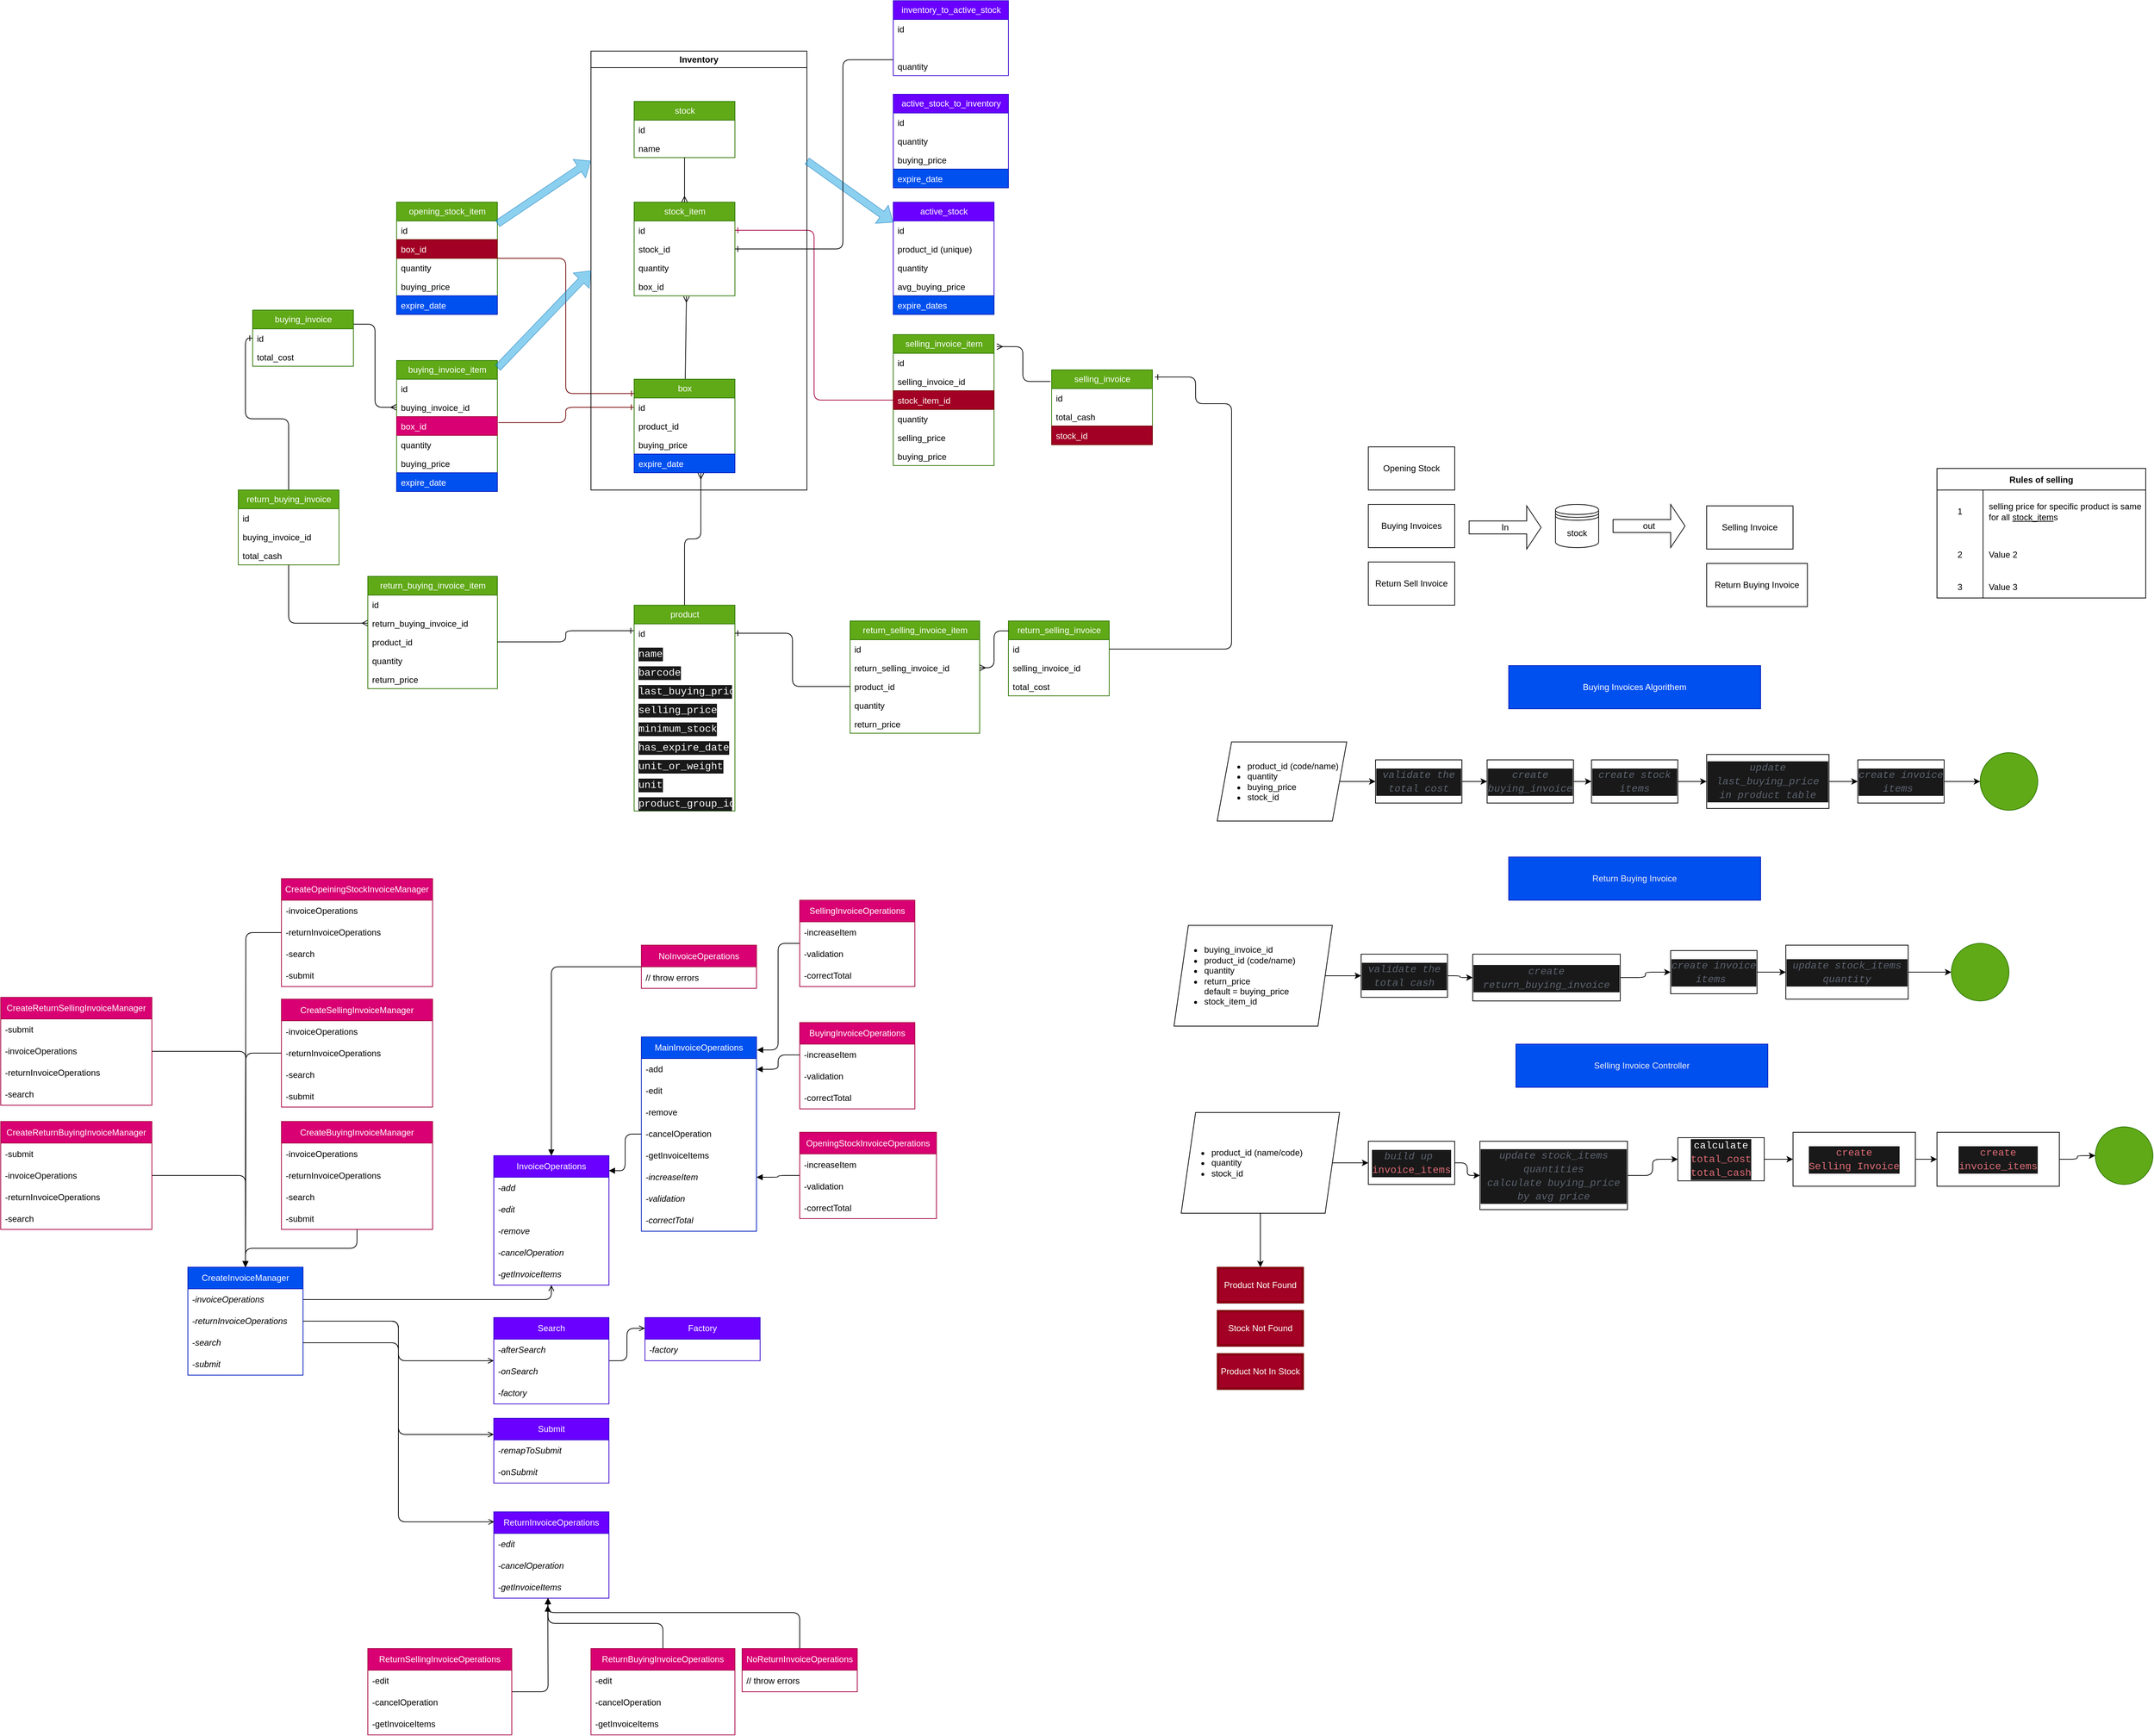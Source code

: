 <mxfile>
    <diagram id="ewKfwyuuxgagrDvrRpuj" name="Page-1">
        <mxGraphModel dx="2079" dy="1949" grid="1" gridSize="10" guides="1" tooltips="1" connect="1" arrows="1" fold="1" page="1" pageScale="1" pageWidth="850" pageHeight="1100" math="0" shadow="0">
            <root>
                <mxCell id="0"/>
                <mxCell id="1" parent="0"/>
                <mxCell id="28" style="edgeStyle=orthogonalEdgeStyle;html=1;entryX=0;entryY=0.5;entryDx=0;entryDy=0;endArrow=ERmany;endFill=0;exitX=1;exitY=0.25;exitDx=0;exitDy=0;" parent="1" source="6" target="12" edge="1">
                    <mxGeometry relative="1" as="geometry"/>
                </mxCell>
                <mxCell id="6" value="buying_invoice" style="swimlane;fontStyle=0;childLayout=stackLayout;horizontal=1;startSize=26;fillColor=#60a917;horizontalStack=0;resizeParent=1;resizeParentMax=0;resizeLast=0;collapsible=1;marginBottom=0;html=1;fontColor=#ffffff;strokeColor=#2D7600;" parent="1" vertex="1">
                    <mxGeometry x="190" y="190" width="140" height="78" as="geometry"/>
                </mxCell>
                <mxCell id="7" value="id" style="text;strokeColor=none;fillColor=none;align=left;verticalAlign=top;spacingLeft=4;spacingRight=4;overflow=hidden;rotatable=0;points=[[0,0.5],[1,0.5]];portConstraint=eastwest;whiteSpace=wrap;html=1;" parent="6" vertex="1">
                    <mxGeometry y="26" width="140" height="26" as="geometry"/>
                </mxCell>
                <mxCell id="8" value="total_cost" style="text;strokeColor=none;fillColor=none;align=left;verticalAlign=top;spacingLeft=4;spacingRight=4;overflow=hidden;rotatable=0;points=[[0,0.5],[1,0.5]];portConstraint=eastwest;whiteSpace=wrap;html=1;" parent="6" vertex="1">
                    <mxGeometry y="52" width="140" height="26" as="geometry"/>
                </mxCell>
                <mxCell id="39" value="" style="edgeStyle=orthogonalEdgeStyle;html=1;exitX=1.009;exitY=0.316;exitDx=0;exitDy=0;exitPerimeter=0;entryX=0;entryY=0.5;entryDx=0;entryDy=0;endArrow=ERone;endFill=0;fillColor=#a20025;strokeColor=#6F0000;" parent="1" source="13" target="20" edge="1">
                    <mxGeometry relative="1" as="geometry"/>
                </mxCell>
                <mxCell id="10" value="buying_invoice_item" style="swimlane;fontStyle=0;childLayout=stackLayout;horizontal=1;startSize=26;fillColor=#60a917;horizontalStack=0;resizeParent=1;resizeParentMax=0;resizeLast=0;collapsible=1;marginBottom=0;html=1;fontColor=#ffffff;strokeColor=#2D7600;" parent="1" vertex="1">
                    <mxGeometry x="390" y="260" width="140" height="182" as="geometry"/>
                </mxCell>
                <mxCell id="11" value="id" style="text;strokeColor=none;fillColor=none;align=left;verticalAlign=top;spacingLeft=4;spacingRight=4;overflow=hidden;rotatable=0;points=[[0,0.5],[1,0.5]];portConstraint=eastwest;whiteSpace=wrap;html=1;" parent="10" vertex="1">
                    <mxGeometry y="26" width="140" height="26" as="geometry"/>
                </mxCell>
                <mxCell id="12" value="buying_invoice_id" style="text;strokeColor=none;fillColor=none;align=left;verticalAlign=top;spacingLeft=4;spacingRight=4;overflow=hidden;rotatable=0;points=[[0,0.5],[1,0.5]];portConstraint=eastwest;whiteSpace=wrap;html=1;" parent="10" vertex="1">
                    <mxGeometry y="52" width="140" height="26" as="geometry"/>
                </mxCell>
                <mxCell id="13" value="box_id" style="text;align=left;verticalAlign=top;spacingLeft=4;spacingRight=4;overflow=hidden;rotatable=0;points=[[0,0.5],[1,0.5]];portConstraint=eastwest;whiteSpace=wrap;html=1;fillColor=#d80073;fontColor=#ffffff;strokeColor=#A50040;" parent="10" vertex="1">
                    <mxGeometry y="78" width="140" height="26" as="geometry"/>
                </mxCell>
                <mxCell id="15" value="quantity " style="text;strokeColor=none;fillColor=none;align=left;verticalAlign=top;spacingLeft=4;spacingRight=4;overflow=hidden;rotatable=0;points=[[0,0.5],[1,0.5]];portConstraint=eastwest;whiteSpace=wrap;html=1;" parent="10" vertex="1">
                    <mxGeometry y="104" width="140" height="26" as="geometry"/>
                </mxCell>
                <mxCell id="410" value="buying_price" style="text;strokeColor=none;fillColor=none;align=left;verticalAlign=top;spacingLeft=4;spacingRight=4;overflow=hidden;rotatable=0;points=[[0,0.5],[1,0.5]];portConstraint=eastwest;whiteSpace=wrap;html=1;" vertex="1" parent="10">
                    <mxGeometry y="130" width="140" height="26" as="geometry"/>
                </mxCell>
                <mxCell id="409" value="&lt;span style=&quot;color: rgb(255, 255, 255);&quot;&gt;expire_date&lt;/span&gt;" style="text;strokeColor=#001DBC;fillColor=#0050ef;align=left;verticalAlign=top;spacingLeft=4;spacingRight=4;overflow=hidden;rotatable=0;points=[[0,0.5],[1,0.5]];portConstraint=eastwest;whiteSpace=wrap;html=1;fontColor=#ffffff;" vertex="1" parent="10">
                    <mxGeometry y="156" width="140" height="26" as="geometry"/>
                </mxCell>
                <mxCell id="265" style="edgeStyle=none;html=1;endArrow=ERmany;endFill=0;entryX=0.519;entryY=1.034;entryDx=0;entryDy=0;entryPerimeter=0;" parent="1" source="19" target="267" edge="1">
                    <mxGeometry relative="1" as="geometry"/>
                </mxCell>
                <mxCell id="19" value="box" style="swimlane;fontStyle=0;childLayout=stackLayout;horizontal=1;startSize=26;horizontalStack=0;resizeParent=1;resizeParentMax=0;resizeLast=0;collapsible=1;marginBottom=0;html=1;fillColor=#60a917;fontColor=#ffffff;strokeColor=#2D7600;" parent="1" vertex="1">
                    <mxGeometry x="720" y="286" width="140" height="130" as="geometry"/>
                </mxCell>
                <mxCell id="20" value="id" style="text;strokeColor=none;fillColor=none;align=left;verticalAlign=top;spacingLeft=4;spacingRight=4;overflow=hidden;rotatable=0;points=[[0,0.5],[1,0.5]];portConstraint=eastwest;whiteSpace=wrap;html=1;" parent="19" vertex="1">
                    <mxGeometry y="26" width="140" height="26" as="geometry"/>
                </mxCell>
                <mxCell id="22" value="product_id " style="text;strokeColor=none;fillColor=none;align=left;verticalAlign=top;spacingLeft=4;spacingRight=4;overflow=hidden;rotatable=0;points=[[0,0.5],[1,0.5]];portConstraint=eastwest;whiteSpace=wrap;html=1;" parent="19" vertex="1">
                    <mxGeometry y="52" width="140" height="26" as="geometry"/>
                </mxCell>
                <mxCell id="24" value="buying_price " style="text;strokeColor=none;fillColor=none;align=left;verticalAlign=top;spacingLeft=4;spacingRight=4;overflow=hidden;rotatable=0;points=[[0,0.5],[1,0.5]];portConstraint=eastwest;whiteSpace=wrap;html=1;" parent="19" vertex="1">
                    <mxGeometry y="78" width="140" height="26" as="geometry"/>
                </mxCell>
                <mxCell id="408" value="expire_date" style="text;strokeColor=#001DBC;fillColor=#0050ef;align=left;verticalAlign=top;spacingLeft=4;spacingRight=4;overflow=hidden;rotatable=0;points=[[0,0.5],[1,0.5]];portConstraint=eastwest;whiteSpace=wrap;html=1;fontColor=#ffffff;" vertex="1" parent="19">
                    <mxGeometry y="104" width="140" height="26" as="geometry"/>
                </mxCell>
                <mxCell id="120" style="edgeStyle=orthogonalEdgeStyle;html=1;entryX=0;entryY=0.5;entryDx=0;entryDy=0;endArrow=ERmany;endFill=0;" parent="1" source="40" target="51" edge="1">
                    <mxGeometry relative="1" as="geometry"/>
                </mxCell>
                <mxCell id="124" style="edgeStyle=orthogonalEdgeStyle;html=1;entryX=0;entryY=0.5;entryDx=0;entryDy=0;endArrow=ERone;endFill=0;" parent="1" source="40" target="7" edge="1">
                    <mxGeometry relative="1" as="geometry"/>
                </mxCell>
                <mxCell id="40" value="return_buying_invoice" style="swimlane;fontStyle=0;childLayout=stackLayout;horizontal=1;startSize=26;fillColor=#60a917;horizontalStack=0;resizeParent=1;resizeParentMax=0;resizeLast=0;collapsible=1;marginBottom=0;html=1;fontColor=#ffffff;strokeColor=#2D7600;" parent="1" vertex="1">
                    <mxGeometry x="170" y="440" width="140" height="104" as="geometry"/>
                </mxCell>
                <mxCell id="41" value="id" style="text;strokeColor=none;fillColor=none;align=left;verticalAlign=top;spacingLeft=4;spacingRight=4;overflow=hidden;rotatable=0;points=[[0,0.5],[1,0.5]];portConstraint=eastwest;whiteSpace=wrap;html=1;" parent="40" vertex="1">
                    <mxGeometry y="26" width="140" height="26" as="geometry"/>
                </mxCell>
                <mxCell id="42" value="&lt;span class=&quot;notion-enable-hover&quot; data-token-index=&quot;0&quot; style=&quot;color:inherit;border-bottom:0.05em solid;word-wrap:break-word&quot;&gt;buying_invoice_id&lt;/span&gt;" style="text;strokeColor=none;fillColor=none;align=left;verticalAlign=top;spacingLeft=4;spacingRight=4;overflow=hidden;rotatable=0;points=[[0,0.5],[1,0.5]];portConstraint=eastwest;whiteSpace=wrap;html=1;" parent="40" vertex="1">
                    <mxGeometry y="52" width="140" height="26" as="geometry"/>
                </mxCell>
                <mxCell id="43" value="total_cash  " style="text;strokeColor=none;fillColor=none;align=left;verticalAlign=top;spacingLeft=4;spacingRight=4;overflow=hidden;rotatable=0;points=[[0,0.5],[1,0.5]];portConstraint=eastwest;whiteSpace=wrap;html=1;" parent="40" vertex="1">
                    <mxGeometry y="78" width="140" height="26" as="geometry"/>
                </mxCell>
                <mxCell id="49" value="return_buying_invoice_item" style="swimlane;fontStyle=0;childLayout=stackLayout;horizontal=1;startSize=26;fillColor=#60a917;horizontalStack=0;resizeParent=1;resizeParentMax=0;resizeLast=0;collapsible=1;marginBottom=0;html=1;fontColor=#ffffff;strokeColor=#2D7600;" parent="1" vertex="1">
                    <mxGeometry x="350" y="560" width="180" height="156" as="geometry"/>
                </mxCell>
                <mxCell id="50" value="id" style="text;strokeColor=none;fillColor=none;align=left;verticalAlign=top;spacingLeft=4;spacingRight=4;overflow=hidden;rotatable=0;points=[[0,0.5],[1,0.5]];portConstraint=eastwest;whiteSpace=wrap;html=1;" parent="49" vertex="1">
                    <mxGeometry y="26" width="180" height="26" as="geometry"/>
                </mxCell>
                <mxCell id="51" value="return_buying_invoice_id" style="text;strokeColor=none;fillColor=none;align=left;verticalAlign=top;spacingLeft=4;spacingRight=4;overflow=hidden;rotatable=0;points=[[0,0.5],[1,0.5]];portConstraint=eastwest;whiteSpace=wrap;html=1;" parent="49" vertex="1">
                    <mxGeometry y="52" width="180" height="26" as="geometry"/>
                </mxCell>
                <mxCell id="52" value="product_id " style="text;strokeColor=none;fillColor=none;align=left;verticalAlign=top;spacingLeft=4;spacingRight=4;overflow=hidden;rotatable=0;points=[[0,0.5],[1,0.5]];portConstraint=eastwest;whiteSpace=wrap;html=1;" parent="49" vertex="1">
                    <mxGeometry y="78" width="180" height="26" as="geometry"/>
                </mxCell>
                <mxCell id="53" value="quantity  " style="text;strokeColor=none;fillColor=none;align=left;verticalAlign=top;spacingLeft=4;spacingRight=4;overflow=hidden;rotatable=0;points=[[0,0.5],[1,0.5]];portConstraint=eastwest;whiteSpace=wrap;html=1;" parent="49" vertex="1">
                    <mxGeometry y="104" width="180" height="26" as="geometry"/>
                </mxCell>
                <mxCell id="54" value="&lt;span class=&quot;notion-enable-hover&quot; data-token-index=&quot;0&quot; style=&quot;color:inherit;border-bottom:0.05em solid;word-wrap:break-word&quot;&gt;return_price &lt;/span&gt;" style="text;strokeColor=none;fillColor=none;align=left;verticalAlign=top;spacingLeft=4;spacingRight=4;overflow=hidden;rotatable=0;points=[[0,0.5],[1,0.5]];portConstraint=eastwest;whiteSpace=wrap;html=1;" parent="49" vertex="1">
                    <mxGeometry y="130" width="180" height="26" as="geometry"/>
                </mxCell>
                <mxCell id="103" value="return_selling_invoice" style="swimlane;fontStyle=0;childLayout=stackLayout;horizontal=1;startSize=26;fillColor=#60a917;horizontalStack=0;resizeParent=1;resizeParentMax=0;resizeLast=0;collapsible=1;marginBottom=0;html=1;fontColor=#ffffff;strokeColor=#2D7600;" parent="1" vertex="1">
                    <mxGeometry x="1240" y="622" width="140" height="104" as="geometry"/>
                </mxCell>
                <mxCell id="104" value="id" style="text;strokeColor=none;fillColor=none;align=left;verticalAlign=top;spacingLeft=4;spacingRight=4;overflow=hidden;rotatable=0;points=[[0,0.5],[1,0.5]];portConstraint=eastwest;whiteSpace=wrap;html=1;" parent="103" vertex="1">
                    <mxGeometry y="26" width="140" height="26" as="geometry"/>
                </mxCell>
                <mxCell id="105" value="selling_invoice_id" style="text;strokeColor=none;fillColor=none;align=left;verticalAlign=top;spacingLeft=4;spacingRight=4;overflow=hidden;rotatable=0;points=[[0,0.5],[1,0.5]];portConstraint=eastwest;whiteSpace=wrap;html=1;" parent="103" vertex="1">
                    <mxGeometry y="52" width="140" height="26" as="geometry"/>
                </mxCell>
                <mxCell id="106" value="total_cost" style="text;strokeColor=none;fillColor=none;align=left;verticalAlign=top;spacingLeft=4;spacingRight=4;overflow=hidden;rotatable=0;points=[[0,0.5],[1,0.5]];portConstraint=eastwest;whiteSpace=wrap;html=1;" parent="103" vertex="1">
                    <mxGeometry y="78" width="140" height="26" as="geometry"/>
                </mxCell>
                <mxCell id="112" value="return_selling_invoice_item" style="swimlane;fontStyle=0;childLayout=stackLayout;horizontal=1;startSize=26;fillColor=#60a917;horizontalStack=0;resizeParent=1;resizeParentMax=0;resizeLast=0;collapsible=1;marginBottom=0;html=1;fontColor=#ffffff;strokeColor=#2D7600;" parent="1" vertex="1">
                    <mxGeometry x="1020" y="622" width="180" height="156" as="geometry"/>
                </mxCell>
                <mxCell id="113" value="id" style="text;strokeColor=none;fillColor=none;align=left;verticalAlign=top;spacingLeft=4;spacingRight=4;overflow=hidden;rotatable=0;points=[[0,0.5],[1,0.5]];portConstraint=eastwest;whiteSpace=wrap;html=1;" parent="112" vertex="1">
                    <mxGeometry y="26" width="180" height="26" as="geometry"/>
                </mxCell>
                <mxCell id="114" value="return_selling_invoice_id" style="text;strokeColor=none;fillColor=none;align=left;verticalAlign=top;spacingLeft=4;spacingRight=4;overflow=hidden;rotatable=0;points=[[0,0.5],[1,0.5]];portConstraint=eastwest;whiteSpace=wrap;html=1;" parent="112" vertex="1">
                    <mxGeometry y="52" width="180" height="26" as="geometry"/>
                </mxCell>
                <mxCell id="116" value="product_id" style="text;strokeColor=none;fillColor=none;align=left;verticalAlign=top;spacingLeft=4;spacingRight=4;overflow=hidden;rotatable=0;points=[[0,0.5],[1,0.5]];portConstraint=eastwest;whiteSpace=wrap;html=1;" parent="112" vertex="1">
                    <mxGeometry y="78" width="180" height="26" as="geometry"/>
                </mxCell>
                <mxCell id="240" value="quantity" style="text;strokeColor=none;fillColor=none;align=left;verticalAlign=top;spacingLeft=4;spacingRight=4;overflow=hidden;rotatable=0;points=[[0,0.5],[1,0.5]];portConstraint=eastwest;whiteSpace=wrap;html=1;" parent="112" vertex="1">
                    <mxGeometry y="104" width="180" height="26" as="geometry"/>
                </mxCell>
                <mxCell id="241" value="return_price" style="text;strokeColor=none;fillColor=none;align=left;verticalAlign=top;spacingLeft=4;spacingRight=4;overflow=hidden;rotatable=0;points=[[0,0.5],[1,0.5]];portConstraint=eastwest;whiteSpace=wrap;html=1;" parent="112" vertex="1">
                    <mxGeometry y="130" width="180" height="26" as="geometry"/>
                </mxCell>
                <mxCell id="125" style="edgeStyle=orthogonalEdgeStyle;html=1;entryX=1;entryY=0.5;entryDx=0;entryDy=0;endArrow=ERmany;endFill=0;exitX=0.003;exitY=0.132;exitDx=0;exitDy=0;exitPerimeter=0;" parent="1" source="103" target="114" edge="1">
                    <mxGeometry relative="1" as="geometry"/>
                </mxCell>
                <mxCell id="127" style="edgeStyle=orthogonalEdgeStyle;html=1;entryX=1.027;entryY=0.092;entryDx=0;entryDy=0;endArrow=ERmany;endFill=0;entryPerimeter=0;exitX=-0.012;exitY=0.155;exitDx=0;exitDy=0;exitPerimeter=0;" parent="1" source="254" target="246" edge="1">
                    <mxGeometry relative="1" as="geometry">
                        <mxPoint x="1310" y="290" as="sourcePoint"/>
                        <mxPoint x="1200" y="286" as="targetPoint"/>
                    </mxGeometry>
                </mxCell>
                <mxCell id="128" style="edgeStyle=orthogonalEdgeStyle;html=1;endArrow=ERone;endFill=0;exitX=1;exitY=0.5;exitDx=0;exitDy=0;entryX=1.025;entryY=0.095;entryDx=0;entryDy=0;entryPerimeter=0;" parent="1" source="104" target="254" edge="1">
                    <mxGeometry relative="1" as="geometry">
                        <mxPoint x="1460.7" y="313.65" as="targetPoint"/>
                        <Array as="points">
                            <mxPoint x="1550" y="661"/>
                            <mxPoint x="1550" y="320"/>
                            <mxPoint x="1500" y="320"/>
                            <mxPoint x="1500" y="283"/>
                        </Array>
                    </mxGeometry>
                </mxCell>
                <mxCell id="129" value="stock" style="shape=datastore;whiteSpace=wrap;html=1;strokeColor=default;" parent="1" vertex="1">
                    <mxGeometry x="2000" y="460" width="60" height="60" as="geometry"/>
                </mxCell>
                <mxCell id="130" value="In" style="shape=singleArrow;direction=east;whiteSpace=wrap;html=1;strokeColor=default;" parent="1" vertex="1">
                    <mxGeometry x="1880" y="462" width="100" height="60" as="geometry"/>
                </mxCell>
                <UserObject label="Opening Stock" treeRoot="1" id="131">
                    <mxCell style="whiteSpace=wrap;html=1;align=center;treeFolding=1;treeMoving=1;newEdgeStyle={&quot;edgeStyle&quot;:&quot;elbowEdgeStyle&quot;,&quot;startArrow&quot;:&quot;none&quot;,&quot;endArrow&quot;:&quot;none&quot;};strokeColor=default;" parent="1" vertex="1">
                        <mxGeometry x="1740" y="380" width="120" height="60" as="geometry"/>
                    </mxCell>
                </UserObject>
                <UserObject label="Buying Invoices" treeRoot="1" id="132">
                    <mxCell style="whiteSpace=wrap;html=1;align=center;treeFolding=1;treeMoving=1;newEdgeStyle={&quot;edgeStyle&quot;:&quot;elbowEdgeStyle&quot;,&quot;startArrow&quot;:&quot;none&quot;,&quot;endArrow&quot;:&quot;none&quot;};strokeColor=default;" parent="1" vertex="1">
                        <mxGeometry x="1740" y="460" width="120" height="60" as="geometry"/>
                    </mxCell>
                </UserObject>
                <UserObject label="Return Sell Invoice" treeRoot="1" id="133">
                    <mxCell style="whiteSpace=wrap;html=1;align=center;treeFolding=1;treeMoving=1;newEdgeStyle={&quot;edgeStyle&quot;:&quot;elbowEdgeStyle&quot;,&quot;startArrow&quot;:&quot;none&quot;,&quot;endArrow&quot;:&quot;none&quot;};strokeColor=default;" parent="1" vertex="1">
                        <mxGeometry x="1740" y="540" width="120" height="60" as="geometry"/>
                    </mxCell>
                </UserObject>
                <UserObject label="Selling Invoice" treeRoot="1" id="134">
                    <mxCell style="whiteSpace=wrap;html=1;align=center;treeFolding=1;treeMoving=1;newEdgeStyle={&quot;edgeStyle&quot;:&quot;elbowEdgeStyle&quot;,&quot;startArrow&quot;:&quot;none&quot;,&quot;endArrow&quot;:&quot;none&quot;};strokeColor=default;" parent="1" vertex="1">
                        <mxGeometry x="2210" y="462" width="120" height="60" as="geometry"/>
                    </mxCell>
                </UserObject>
                <UserObject label="Return Buying Invoice" treeRoot="1" id="135">
                    <mxCell style="whiteSpace=wrap;html=1;align=center;treeFolding=1;treeMoving=1;newEdgeStyle={&quot;edgeStyle&quot;:&quot;elbowEdgeStyle&quot;,&quot;startArrow&quot;:&quot;none&quot;,&quot;endArrow&quot;:&quot;none&quot;};strokeColor=default;" parent="1" vertex="1">
                        <mxGeometry x="2210" y="542" width="140" height="60" as="geometry"/>
                    </mxCell>
                </UserObject>
                <mxCell id="137" value="out" style="shape=singleArrow;direction=east;whiteSpace=wrap;html=1;strokeColor=default;" parent="1" vertex="1">
                    <mxGeometry x="2080" y="460" width="100" height="60" as="geometry"/>
                </mxCell>
                <UserObject label="Buying Invoices Algorithem" treeRoot="1" id="141">
                    <mxCell style="whiteSpace=wrap;html=1;align=center;treeFolding=1;treeMoving=1;newEdgeStyle={&quot;edgeStyle&quot;:&quot;elbowEdgeStyle&quot;,&quot;startArrow&quot;:&quot;none&quot;,&quot;endArrow&quot;:&quot;none&quot;};strokeColor=#001DBC;fillColor=#0050ef;fontColor=#ffffff;" parent="1" vertex="1">
                        <mxGeometry x="1935" y="684" width="350" height="60" as="geometry"/>
                    </mxCell>
                </UserObject>
                <mxCell id="166" style="edgeStyle=orthogonalEdgeStyle;html=1;entryX=0;entryY=0.5;entryDx=0;entryDy=0;endArrow=classic;endFill=1;" parent="1" source="142" target="163" edge="1">
                    <mxGeometry relative="1" as="geometry"/>
                </mxCell>
                <mxCell id="142" value="&lt;ul&gt;&lt;li&gt;product_id (code/name)&lt;/li&gt;&lt;li&gt;quantity&lt;/li&gt;&lt;li&gt;buying_price&lt;/li&gt;&lt;li&gt;stock_id&lt;/li&gt;&lt;/ul&gt;" style="shape=parallelogram;perimeter=parallelogramPerimeter;whiteSpace=wrap;html=1;fixedSize=1;strokeColor=default;align=left;" parent="1" vertex="1">
                    <mxGeometry x="1530" y="790" width="180" height="110" as="geometry"/>
                </mxCell>
                <mxCell id="147" value="" style="edgeStyle=orthogonalEdgeStyle;html=1;endArrow=classic;endFill=1;" parent="1" source="143" target="146" edge="1">
                    <mxGeometry relative="1" as="geometry"/>
                </mxCell>
                <mxCell id="143" value="&lt;div style=&quot;color: rgb(171, 178, 191); background-color: rgb(25, 25, 25); font-family: Consolas, &amp;quot;Courier New&amp;quot;, monospace; font-size: 14px; line-height: 19px;&quot;&gt;&lt;span style=&quot;color: #5c6370;font-style: italic;&quot;&gt;create stock items&lt;/span&gt;&lt;/div&gt;" style="rounded=0;whiteSpace=wrap;html=1;strokeColor=default;" parent="1" vertex="1">
                    <mxGeometry x="2050" y="815" width="120" height="60" as="geometry"/>
                </mxCell>
                <mxCell id="149" value="" style="edgeStyle=orthogonalEdgeStyle;html=1;endArrow=classic;endFill=1;" parent="1" source="146" target="148" edge="1">
                    <mxGeometry relative="1" as="geometry"/>
                </mxCell>
                <mxCell id="146" value="&lt;div style=&quot;color: rgb(171, 178, 191); background-color: rgb(25, 25, 25); font-family: Consolas, &amp;quot;Courier New&amp;quot;, monospace; font-size: 14px; line-height: 19px;&quot;&gt;&lt;span style=&quot;color: #5c6370;font-style: italic;&quot;&gt;update last_buying_price in product table&lt;/span&gt;&lt;/div&gt;" style="rounded=0;whiteSpace=wrap;html=1;" parent="1" vertex="1">
                    <mxGeometry x="2210" y="807.5" width="170" height="75" as="geometry"/>
                </mxCell>
                <mxCell id="152" value="" style="edgeStyle=orthogonalEdgeStyle;html=1;endArrow=classic;endFill=1;" parent="1" source="148" target="151" edge="1">
                    <mxGeometry relative="1" as="geometry"/>
                </mxCell>
                <mxCell id="148" value="&lt;br&gt;&lt;div style=&quot;color: rgb(171, 178, 191); background-color: rgb(25, 25, 25); font-family: Consolas, &amp;quot;Courier New&amp;quot;, monospace; font-weight: normal; font-size: 14px; line-height: 19px;&quot;&gt;&lt;div&gt;&lt;span style=&quot;color: #5c6370;font-style: italic;&quot;&gt;create invoice items&amp;nbsp;&lt;/span&gt;&lt;/div&gt;&lt;/div&gt;&lt;br&gt;" style="whiteSpace=wrap;html=1;rounded=0;" parent="1" vertex="1">
                    <mxGeometry x="2420" y="815" width="120" height="60" as="geometry"/>
                </mxCell>
                <mxCell id="151" value="" style="ellipse;whiteSpace=wrap;html=1;rounded=0;fillColor=#60a917;fontColor=#ffffff;strokeColor=#2D7600;" parent="1" vertex="1">
                    <mxGeometry x="2590" y="805" width="80" height="80" as="geometry"/>
                </mxCell>
                <UserObject label="&lt;span style=&quot;color: rgb(240, 240, 240);&quot;&gt;Return Buying Invoice&lt;/span&gt;" treeRoot="1" id="153">
                    <mxCell style="whiteSpace=wrap;html=1;align=center;treeFolding=1;treeMoving=1;newEdgeStyle={&quot;edgeStyle&quot;:&quot;elbowEdgeStyle&quot;,&quot;startArrow&quot;:&quot;none&quot;,&quot;endArrow&quot;:&quot;none&quot;};strokeColor=#001DBC;fillColor=#0050ef;fontColor=#ffffff;" parent="1" vertex="1">
                        <mxGeometry x="1935" y="950" width="350" height="60" as="geometry"/>
                    </mxCell>
                </UserObject>
                <mxCell id="167" style="edgeStyle=orthogonalEdgeStyle;html=1;entryX=0;entryY=0.5;entryDx=0;entryDy=0;endArrow=classic;endFill=1;" parent="1" source="163" target="165" edge="1">
                    <mxGeometry relative="1" as="geometry"/>
                </mxCell>
                <mxCell id="163" value="&lt;div style=&quot;color: rgb(171, 178, 191); background-color: rgb(25, 25, 25); font-family: Consolas, &amp;quot;Courier New&amp;quot;, monospace; font-size: 14px; line-height: 19px;&quot;&gt;&lt;span style=&quot;color: #5c6370;font-style: italic;&quot;&gt;validate the total cost&lt;/span&gt;&lt;/div&gt;" style="rounded=0;whiteSpace=wrap;html=1;strokeColor=default;" parent="1" vertex="1">
                    <mxGeometry x="1750" y="815" width="120" height="60" as="geometry"/>
                </mxCell>
                <mxCell id="168" style="edgeStyle=orthogonalEdgeStyle;html=1;entryX=0;entryY=0.5;entryDx=0;entryDy=0;endArrow=classic;endFill=1;" parent="1" source="165" target="143" edge="1">
                    <mxGeometry relative="1" as="geometry"/>
                </mxCell>
                <mxCell id="165" value="&lt;div style=&quot;color: rgb(171, 178, 191); background-color: rgb(25, 25, 25); font-family: Consolas, &amp;quot;Courier New&amp;quot;, monospace; font-size: 14px; line-height: 19px;&quot;&gt;&lt;span style=&quot;color: #5c6370;font-style: italic;&quot;&gt;create buying_invoice&lt;/span&gt;&lt;/div&gt;" style="rounded=0;whiteSpace=wrap;html=1;strokeColor=default;" parent="1" vertex="1">
                    <mxGeometry x="1905" y="815" width="120" height="60" as="geometry"/>
                </mxCell>
                <mxCell id="169" style="edgeStyle=orthogonalEdgeStyle;html=1;entryX=0;entryY=0.5;entryDx=0;entryDy=0;endArrow=classic;endFill=1;" parent="1" source="170" target="179" edge="1">
                    <mxGeometry relative="1" as="geometry"/>
                </mxCell>
                <mxCell id="170" value="&lt;ul&gt;&lt;li&gt;buying_invoice_id&lt;/li&gt;&lt;li&gt;product_id (code/name)&lt;/li&gt;&lt;li&gt;quantity&lt;/li&gt;&lt;li&gt;return_price&lt;br&gt;default = buying_price&lt;/li&gt;&lt;li&gt;stock_item_id&lt;/li&gt;&lt;/ul&gt;" style="shape=parallelogram;perimeter=parallelogramPerimeter;whiteSpace=wrap;html=1;fixedSize=1;strokeColor=default;align=left;" parent="1" vertex="1">
                    <mxGeometry x="1470" y="1045" width="220" height="140" as="geometry"/>
                </mxCell>
                <mxCell id="171" value="" style="edgeStyle=orthogonalEdgeStyle;html=1;endArrow=classic;endFill=1;" parent="1" source="172" target="174" edge="1">
                    <mxGeometry relative="1" as="geometry"/>
                </mxCell>
                <mxCell id="172" value="&lt;div style=&quot;color: rgb(171, 178, 191); background-color: rgb(25, 25, 25); font-family: Consolas, &amp;quot;Courier New&amp;quot;, monospace; font-size: 14px; line-height: 19px;&quot;&gt;&lt;span style=&quot;color: rgb(92, 99, 112); font-style: italic;&quot;&gt;create invoice items&amp;nbsp;&lt;/span&gt;&lt;/div&gt;" style="rounded=0;whiteSpace=wrap;html=1;strokeColor=default;" parent="1" vertex="1">
                    <mxGeometry x="2160" y="1080" width="120" height="60" as="geometry"/>
                </mxCell>
                <mxCell id="173" value="" style="edgeStyle=orthogonalEdgeStyle;html=1;endArrow=classic;endFill=1;entryX=0;entryY=0.5;entryDx=0;entryDy=0;" parent="1" source="174" target="177" edge="1">
                    <mxGeometry relative="1" as="geometry">
                        <mxPoint x="2530" y="1110" as="targetPoint"/>
                    </mxGeometry>
                </mxCell>
                <mxCell id="174" value="&lt;div style=&quot;color: rgb(171, 178, 191); background-color: rgb(25, 25, 25); font-family: Consolas, &amp;quot;Courier New&amp;quot;, monospace; font-size: 14px; line-height: 19px;&quot;&gt;&lt;span style=&quot;color: #5c6370;font-style: italic;&quot;&gt;update stock_items quantity&lt;/span&gt;&lt;/div&gt;" style="rounded=0;whiteSpace=wrap;html=1;" parent="1" vertex="1">
                    <mxGeometry x="2320" y="1072.5" width="170" height="75" as="geometry"/>
                </mxCell>
                <mxCell id="177" value="" style="ellipse;whiteSpace=wrap;html=1;rounded=0;fillColor=#60a917;fontColor=#ffffff;strokeColor=#2D7600;" parent="1" vertex="1">
                    <mxGeometry x="2550" y="1070" width="80" height="80" as="geometry"/>
                </mxCell>
                <mxCell id="178" style="edgeStyle=orthogonalEdgeStyle;html=1;entryX=0;entryY=0.5;entryDx=0;entryDy=0;endArrow=classic;endFill=1;" parent="1" source="179" target="181" edge="1">
                    <mxGeometry relative="1" as="geometry"/>
                </mxCell>
                <mxCell id="179" value="&lt;div style=&quot;color: rgb(171, 178, 191); background-color: rgb(25, 25, 25); font-family: Consolas, &amp;quot;Courier New&amp;quot;, monospace; font-size: 14px; line-height: 19px;&quot;&gt;&lt;span style=&quot;color: #5c6370;font-style: italic;&quot;&gt;validate the total cash&lt;/span&gt;&lt;/div&gt;" style="rounded=0;whiteSpace=wrap;html=1;strokeColor=default;" parent="1" vertex="1">
                    <mxGeometry x="1730" y="1085" width="120" height="60" as="geometry"/>
                </mxCell>
                <mxCell id="180" style="edgeStyle=orthogonalEdgeStyle;html=1;entryX=0;entryY=0.5;entryDx=0;entryDy=0;endArrow=classic;endFill=1;" parent="1" source="181" target="172" edge="1">
                    <mxGeometry relative="1" as="geometry"/>
                </mxCell>
                <mxCell id="181" value="&lt;div style=&quot;color: rgb(171, 178, 191); background-color: rgb(25, 25, 25); font-family: Consolas, &amp;quot;Courier New&amp;quot;, monospace; font-size: 14px; line-height: 19px;&quot;&gt;&lt;span style=&quot;color: #5c6370;font-style: italic;&quot;&gt;create return_buying_invoice&lt;/span&gt;&lt;/div&gt;" style="rounded=0;whiteSpace=wrap;html=1;strokeColor=default;" parent="1" vertex="1">
                    <mxGeometry x="1885" y="1085" width="205" height="65" as="geometry"/>
                </mxCell>
                <mxCell id="182" value="product" style="swimlane;fontStyle=0;childLayout=stackLayout;horizontal=1;startSize=26;fillColor=#60a917;horizontalStack=0;resizeParent=1;resizeParentMax=0;resizeLast=0;collapsible=1;marginBottom=0;html=1;fontColor=#ffffff;strokeColor=#2D7600;" parent="1" vertex="1">
                    <mxGeometry x="720" y="600" width="140" height="286" as="geometry"/>
                </mxCell>
                <mxCell id="183" value="id" style="text;strokeColor=none;fillColor=none;align=left;verticalAlign=top;spacingLeft=4;spacingRight=4;overflow=hidden;rotatable=0;points=[[0,0.5],[1,0.5]];portConstraint=eastwest;whiteSpace=wrap;html=1;" parent="182" vertex="1">
                    <mxGeometry y="26" width="140" height="26" as="geometry"/>
                </mxCell>
                <mxCell id="184" value="&lt;div style=&quot;background-color: rgb(25, 25, 25); font-family: Consolas, &amp;quot;Courier New&amp;quot;, monospace; font-size: 14px; line-height: 19px;&quot;&gt;&lt;span style=&quot;&quot;&gt;name&lt;/span&gt;&lt;/div&gt;" style="text;align=left;verticalAlign=top;spacingLeft=4;spacingRight=4;overflow=hidden;rotatable=0;points=[[0,0.5],[1,0.5]];portConstraint=eastwest;whiteSpace=wrap;html=1;fontColor=#FFFFFF;" parent="182" vertex="1">
                    <mxGeometry y="52" width="140" height="26" as="geometry"/>
                </mxCell>
                <mxCell id="185" value="&lt;div style=&quot;background-color: rgb(25, 25, 25); font-family: Consolas, &amp;quot;Courier New&amp;quot;, monospace; font-size: 14px; line-height: 19px;&quot;&gt;&lt;span style=&quot;&quot;&gt;barcode&lt;/span&gt;&lt;/div&gt;" style="text;align=left;verticalAlign=top;spacingLeft=4;spacingRight=4;overflow=hidden;rotatable=0;points=[[0,0.5],[1,0.5]];portConstraint=eastwest;whiteSpace=wrap;html=1;fontColor=#FFFFFF;" parent="182" vertex="1">
                    <mxGeometry y="78" width="140" height="26" as="geometry"/>
                </mxCell>
                <mxCell id="186" value="&lt;div style=&quot;background-color: rgb(25, 25, 25); font-family: Consolas, &amp;quot;Courier New&amp;quot;, monospace; font-size: 14px; line-height: 19px;&quot;&gt;&lt;span style=&quot;&quot;&gt;last_buying_price&lt;/span&gt;&lt;/div&gt;" style="text;align=left;verticalAlign=top;spacingLeft=4;spacingRight=4;overflow=hidden;rotatable=0;points=[[0,0.5],[1,0.5]];portConstraint=eastwest;whiteSpace=wrap;html=1;fontColor=#FFFFFF;" parent="182" vertex="1">
                    <mxGeometry y="104" width="140" height="26" as="geometry"/>
                </mxCell>
                <mxCell id="187" value="&lt;div style=&quot;background-color: rgb(25, 25, 25); font-family: Consolas, &amp;quot;Courier New&amp;quot;, monospace; font-size: 14px; line-height: 19px;&quot;&gt;&lt;span style=&quot;&quot;&gt;selling_price&lt;/span&gt;&lt;/div&gt;" style="text;align=left;verticalAlign=top;spacingLeft=4;spacingRight=4;overflow=hidden;rotatable=0;points=[[0,0.5],[1,0.5]];portConstraint=eastwest;whiteSpace=wrap;html=1;fontColor=#FFFFFF;" parent="182" vertex="1">
                    <mxGeometry y="130" width="140" height="26" as="geometry"/>
                </mxCell>
                <mxCell id="190" value="&lt;div style=&quot;background-color: rgb(25, 25, 25); font-family: Consolas, &amp;quot;Courier New&amp;quot;, monospace; font-size: 14px; line-height: 19px;&quot;&gt;&lt;div style=&quot;line-height: 19px;&quot;&gt;&lt;span style=&quot;&quot;&gt;minimum_stock&lt;/span&gt;&lt;/div&gt;&lt;/div&gt;" style="text;align=left;verticalAlign=top;spacingLeft=4;spacingRight=4;overflow=hidden;rotatable=0;points=[[0,0.5],[1,0.5]];portConstraint=eastwest;whiteSpace=wrap;html=1;fontColor=#FFFFFF;" parent="182" vertex="1">
                    <mxGeometry y="156" width="140" height="26" as="geometry"/>
                </mxCell>
                <mxCell id="191" value="&lt;div style=&quot;background-color: rgb(25, 25, 25); font-family: Consolas, &amp;quot;Courier New&amp;quot;, monospace; font-size: 14px; line-height: 19px;&quot;&gt;&lt;div style=&quot;line-height: 19px;&quot;&gt;&lt;span style=&quot;&quot;&gt;has_expire_date&lt;/span&gt;&lt;/div&gt;&lt;/div&gt;" style="text;align=left;verticalAlign=top;spacingLeft=4;spacingRight=4;overflow=hidden;rotatable=0;points=[[0,0.5],[1,0.5]];portConstraint=eastwest;whiteSpace=wrap;html=1;fontColor=#FFFFFF;" parent="182" vertex="1">
                    <mxGeometry y="182" width="140" height="26" as="geometry"/>
                </mxCell>
                <mxCell id="192" value="&lt;div style=&quot;background-color: rgb(25, 25, 25); font-family: Consolas, &amp;quot;Courier New&amp;quot;, monospace; font-size: 14px; line-height: 19px;&quot;&gt;&lt;div style=&quot;line-height: 19px;&quot;&gt;&lt;span style=&quot;&quot;&gt;unit_or_weight&lt;/span&gt;&lt;/div&gt;&lt;/div&gt;" style="text;align=left;verticalAlign=top;spacingLeft=4;spacingRight=4;overflow=hidden;rotatable=0;points=[[0,0.5],[1,0.5]];portConstraint=eastwest;whiteSpace=wrap;html=1;fontColor=#FFFFFF;" parent="182" vertex="1">
                    <mxGeometry y="208" width="140" height="26" as="geometry"/>
                </mxCell>
                <mxCell id="193" value="&lt;div style=&quot;background-color: rgb(25, 25, 25); font-family: Consolas, &amp;quot;Courier New&amp;quot;, monospace; font-size: 14px; line-height: 19px;&quot;&gt;&lt;div style=&quot;line-height: 19px;&quot;&gt;&lt;span style=&quot;&quot;&gt;unit&lt;/span&gt;&lt;/div&gt;&lt;/div&gt;" style="text;align=left;verticalAlign=top;spacingLeft=4;spacingRight=4;overflow=hidden;rotatable=0;points=[[0,0.5],[1,0.5]];portConstraint=eastwest;whiteSpace=wrap;html=1;fontColor=#FFFFFF;" parent="182" vertex="1">
                    <mxGeometry y="234" width="140" height="26" as="geometry"/>
                </mxCell>
                <mxCell id="194" value="&lt;div style=&quot;background-color: rgb(25, 25, 25); font-family: Consolas, &amp;quot;Courier New&amp;quot;, monospace; font-size: 14px; line-height: 19px;&quot;&gt;&lt;div style=&quot;line-height: 19px;&quot;&gt;&lt;div style=&quot;line-height: 19px;&quot;&gt;&lt;span style=&quot;&quot;&gt;product_group_id&lt;/span&gt;&lt;/div&gt;&lt;/div&gt;&lt;/div&gt;" style="text;align=left;verticalAlign=top;spacingLeft=4;spacingRight=4;overflow=hidden;rotatable=0;points=[[0,0.5],[1,0.5]];portConstraint=eastwest;whiteSpace=wrap;html=1;fontColor=#FFFFFF;" parent="182" vertex="1">
                    <mxGeometry y="260" width="140" height="26" as="geometry"/>
                </mxCell>
                <mxCell id="188" style="edgeStyle=orthogonalEdgeStyle;html=1;entryX=0.5;entryY=0;entryDx=0;entryDy=0;endArrow=none;endFill=0;startArrow=ERmany;startFill=0;exitX=0.662;exitY=1.02;exitDx=0;exitDy=0;exitPerimeter=0;" parent="1" source="408" target="182" edge="1">
                    <mxGeometry relative="1" as="geometry">
                        <mxPoint x="790" y="410" as="sourcePoint"/>
                    </mxGeometry>
                </mxCell>
                <mxCell id="189" style="edgeStyle=orthogonalEdgeStyle;html=1;entryX=-0.005;entryY=0.124;entryDx=0;entryDy=0;entryPerimeter=0;endArrow=ERone;endFill=0;" parent="1" source="52" target="182" edge="1">
                    <mxGeometry relative="1" as="geometry"/>
                </mxCell>
                <mxCell id="198" value="Rules of selling" style="shape=table;startSize=30;container=1;collapsible=0;childLayout=tableLayout;fixedRows=1;rowLines=0;fontStyle=1;strokeColor=default;" parent="1" vertex="1">
                    <mxGeometry x="2530" y="410" width="290" height="180" as="geometry"/>
                </mxCell>
                <mxCell id="199" value="" style="shape=tableRow;horizontal=0;startSize=0;swimlaneHead=0;swimlaneBody=0;top=0;left=0;bottom=0;right=0;collapsible=0;dropTarget=0;fillColor=none;points=[[0,0.5],[1,0.5]];portConstraint=eastwest;strokeColor=default;" parent="198" vertex="1">
                    <mxGeometry y="30" width="290" height="60" as="geometry"/>
                </mxCell>
                <mxCell id="200" value="1" style="shape=partialRectangle;html=1;whiteSpace=wrap;connectable=0;fillColor=none;top=0;left=0;bottom=0;right=0;overflow=hidden;pointerEvents=1;strokeColor=default;" parent="199" vertex="1">
                    <mxGeometry width="64" height="60" as="geometry">
                        <mxRectangle width="64" height="60" as="alternateBounds"/>
                    </mxGeometry>
                </mxCell>
                <mxCell id="201" value="selling price for specific product is same for all &lt;u&gt;stock_item&lt;/u&gt;s&amp;nbsp;" style="shape=partialRectangle;html=1;whiteSpace=wrap;connectable=0;fillColor=none;top=0;left=0;bottom=0;right=0;align=left;spacingLeft=6;overflow=hidden;strokeColor=default;" parent="199" vertex="1">
                    <mxGeometry x="64" width="226" height="60" as="geometry">
                        <mxRectangle width="226" height="60" as="alternateBounds"/>
                    </mxGeometry>
                </mxCell>
                <mxCell id="202" value="" style="shape=tableRow;horizontal=0;startSize=0;swimlaneHead=0;swimlaneBody=0;top=0;left=0;bottom=0;right=0;collapsible=0;dropTarget=0;fillColor=none;points=[[0,0.5],[1,0.5]];portConstraint=eastwest;strokeColor=default;" parent="198" vertex="1">
                    <mxGeometry y="90" width="290" height="60" as="geometry"/>
                </mxCell>
                <mxCell id="203" value="2" style="shape=partialRectangle;html=1;whiteSpace=wrap;connectable=0;fillColor=none;top=0;left=0;bottom=0;right=0;overflow=hidden;strokeColor=default;" parent="202" vertex="1">
                    <mxGeometry width="64" height="60" as="geometry">
                        <mxRectangle width="64" height="60" as="alternateBounds"/>
                    </mxGeometry>
                </mxCell>
                <mxCell id="204" value="Value 2" style="shape=partialRectangle;html=1;whiteSpace=wrap;connectable=0;fillColor=none;top=0;left=0;bottom=0;right=0;align=left;spacingLeft=6;overflow=hidden;strokeColor=default;" parent="202" vertex="1">
                    <mxGeometry x="64" width="226" height="60" as="geometry">
                        <mxRectangle width="226" height="60" as="alternateBounds"/>
                    </mxGeometry>
                </mxCell>
                <mxCell id="205" value="" style="shape=tableRow;horizontal=0;startSize=0;swimlaneHead=0;swimlaneBody=0;top=0;left=0;bottom=0;right=0;collapsible=0;dropTarget=0;fillColor=none;points=[[0,0.5],[1,0.5]];portConstraint=eastwest;strokeColor=default;" parent="198" vertex="1">
                    <mxGeometry y="150" width="290" height="30" as="geometry"/>
                </mxCell>
                <mxCell id="206" value="3" style="shape=partialRectangle;html=1;whiteSpace=wrap;connectable=0;fillColor=none;top=0;left=0;bottom=0;right=0;overflow=hidden;strokeColor=default;" parent="205" vertex="1">
                    <mxGeometry width="64" height="30" as="geometry">
                        <mxRectangle width="64" height="30" as="alternateBounds"/>
                    </mxGeometry>
                </mxCell>
                <mxCell id="207" value="Value 3" style="shape=partialRectangle;html=1;whiteSpace=wrap;connectable=0;fillColor=none;top=0;left=0;bottom=0;right=0;align=left;spacingLeft=6;overflow=hidden;strokeColor=default;" parent="205" vertex="1">
                    <mxGeometry x="64" width="226" height="30" as="geometry">
                        <mxRectangle width="226" height="30" as="alternateBounds"/>
                    </mxGeometry>
                </mxCell>
                <UserObject label="&lt;span style=&quot;color: rgb(240, 240, 240);&quot;&gt;Selling Invoice Controller&lt;/span&gt;" treeRoot="1" id="209">
                    <mxCell style="whiteSpace=wrap;html=1;align=center;treeFolding=1;treeMoving=1;newEdgeStyle={&quot;edgeStyle&quot;:&quot;elbowEdgeStyle&quot;,&quot;startArrow&quot;:&quot;none&quot;,&quot;endArrow&quot;:&quot;none&quot;};strokeColor=#001DBC;fillColor=#0050ef;fontColor=#ffffff;" parent="1" vertex="1">
                        <mxGeometry x="1945" y="1210" width="350" height="60" as="geometry"/>
                    </mxCell>
                </UserObject>
                <mxCell id="210" style="edgeStyle=orthogonalEdgeStyle;html=1;entryX=0;entryY=0.5;entryDx=0;entryDy=0;endArrow=classic;endFill=1;" parent="1" source="211" target="218" edge="1">
                    <mxGeometry relative="1" as="geometry"/>
                </mxCell>
                <mxCell id="223" style="edgeStyle=orthogonalEdgeStyle;html=1;entryX=0.5;entryY=0;entryDx=0;entryDy=0;endArrow=classic;endFill=1;" parent="1" source="211" edge="1">
                    <mxGeometry relative="1" as="geometry">
                        <mxPoint x="1590" y="1520" as="targetPoint"/>
                    </mxGeometry>
                </mxCell>
                <mxCell id="211" value="&lt;ul&gt;&lt;li&gt;product_id (name/code)&lt;/li&gt;&lt;li&gt;quantity&lt;/li&gt;&lt;li&gt;stock_id&lt;/li&gt;&lt;/ul&gt;" style="shape=parallelogram;perimeter=parallelogramPerimeter;whiteSpace=wrap;html=1;fixedSize=1;strokeColor=default;align=left;" parent="1" vertex="1">
                    <mxGeometry x="1480" y="1305" width="220" height="140" as="geometry"/>
                </mxCell>
                <mxCell id="212" value="" style="edgeStyle=orthogonalEdgeStyle;html=1;endArrow=classic;endFill=1;" parent="1" source="213" target="215" edge="1">
                    <mxGeometry relative="1" as="geometry"/>
                </mxCell>
                <mxCell id="213" value="&lt;div style=&quot;background-color: rgb(25, 25, 25); font-family: Consolas, &amp;quot;Courier New&amp;quot;, monospace; font-size: 14px; line-height: 19px;&quot;&gt;&lt;div style=&quot;line-height: 19px;&quot;&gt;&lt;font color=&quot;#ffffff&quot;&gt;calculate&lt;/font&gt;&lt;/div&gt;&lt;div style=&quot;color: rgb(171, 178, 191); line-height: 19px;&quot;&gt;&lt;span style=&quot;color: #e06c75;&quot;&gt;total_cost&lt;/span&gt;&lt;/div&gt;&lt;div style=&quot;color: rgb(171, 178, 191); line-height: 19px;&quot;&gt;&lt;div style=&quot;line-height: 19px;&quot;&gt;&lt;span style=&quot;color: #e06c75;&quot;&gt;total_cash&lt;/span&gt;&lt;/div&gt;&lt;/div&gt;&lt;/div&gt;" style="rounded=0;whiteSpace=wrap;html=1;strokeColor=default;" parent="1" vertex="1">
                    <mxGeometry x="2170" y="1340" width="120" height="60" as="geometry"/>
                </mxCell>
                <mxCell id="233" style="edgeStyle=orthogonalEdgeStyle;html=1;entryX=0;entryY=0.5;entryDx=0;entryDy=0;fontColor=#FFFFFF;endArrow=classic;endFill=1;" parent="1" source="215" target="231" edge="1">
                    <mxGeometry relative="1" as="geometry"/>
                </mxCell>
                <mxCell id="215" value="&lt;div style=&quot;color: rgb(171, 178, 191); background-color: rgb(25, 25, 25); font-family: Consolas, &amp;quot;Courier New&amp;quot;, monospace; font-size: 14px; line-height: 19px;&quot;&gt;&lt;div style=&quot;line-height: 19px;&quot;&gt;&lt;span style=&quot;color: #e06c75;&quot;&gt;create &lt;br&gt;Selling Invoice&lt;/span&gt;&lt;/div&gt;&lt;/div&gt;" style="rounded=0;whiteSpace=wrap;html=1;" parent="1" vertex="1">
                    <mxGeometry x="2330" y="1332.5" width="170" height="75" as="geometry"/>
                </mxCell>
                <mxCell id="216" value="" style="ellipse;whiteSpace=wrap;html=1;rounded=0;fillColor=#60a917;fontColor=#ffffff;strokeColor=#2D7600;" parent="1" vertex="1">
                    <mxGeometry x="2750" y="1325" width="80" height="80" as="geometry"/>
                </mxCell>
                <mxCell id="217" style="edgeStyle=orthogonalEdgeStyle;html=1;entryX=0;entryY=0.5;entryDx=0;entryDy=0;endArrow=classic;endFill=1;" parent="1" source="218" target="220" edge="1">
                    <mxGeometry relative="1" as="geometry"/>
                </mxCell>
                <mxCell id="218" value="&lt;div style=&quot;color: rgb(171, 178, 191); background-color: rgb(25, 25, 25); font-family: Consolas, &amp;quot;Courier New&amp;quot;, monospace; font-size: 14px; line-height: 19px;&quot;&gt;&lt;span style=&quot;color: #5c6370;font-style: italic;&quot;&gt;build up&amp;nbsp;&lt;br&gt;&lt;/span&gt;&lt;span style=&quot;color: rgb(224, 108, 117);&quot;&gt;invoice_items&lt;/span&gt;&lt;/div&gt;" style="rounded=0;whiteSpace=wrap;html=1;strokeColor=default;" parent="1" vertex="1">
                    <mxGeometry x="1740" y="1345" width="120" height="60" as="geometry"/>
                </mxCell>
                <mxCell id="219" style="edgeStyle=orthogonalEdgeStyle;html=1;entryX=0;entryY=0.5;entryDx=0;entryDy=0;endArrow=classic;endFill=1;" parent="1" source="220" target="213" edge="1">
                    <mxGeometry relative="1" as="geometry"/>
                </mxCell>
                <mxCell id="220" value="&lt;div style=&quot;color: rgb(171, 178, 191); background-color: rgb(25, 25, 25); font-family: Consolas, &amp;quot;Courier New&amp;quot;, monospace; font-size: 14px; line-height: 19px;&quot;&gt;&lt;span style=&quot;color: #5c6370;font-style: italic;&quot;&gt;update stock_items quantities&lt;br&gt;calculate buying_price&lt;/span&gt;&lt;/div&gt;&lt;div style=&quot;color: rgb(171, 178, 191); background-color: rgb(25, 25, 25); font-family: Consolas, &amp;quot;Courier New&amp;quot;, monospace; font-size: 14px; line-height: 19px;&quot;&gt;&lt;span style=&quot;color: #5c6370;font-style: italic;&quot;&gt;by avg price&lt;/span&gt;&lt;/div&gt;" style="rounded=0;whiteSpace=wrap;html=1;strokeColor=default;" parent="1" vertex="1">
                    <mxGeometry x="1895" y="1345" width="205" height="95" as="geometry"/>
                </mxCell>
                <mxCell id="225" value="Product Not Found" style="shape=ext;double=1;rounded=0;whiteSpace=wrap;html=1;strokeColor=#6F0000;fillColor=#a20025;fontColor=#ffffff;" parent="1" vertex="1">
                    <mxGeometry x="1530" y="1520" width="120" height="50" as="geometry"/>
                </mxCell>
                <mxCell id="226" value="Stock Not Found" style="shape=ext;double=1;rounded=0;whiteSpace=wrap;html=1;strokeColor=#6F0000;fillColor=#a20025;fontColor=#ffffff;" parent="1" vertex="1">
                    <mxGeometry x="1530" y="1580" width="120" height="50" as="geometry"/>
                </mxCell>
                <mxCell id="227" value="Product Not In Stock" style="shape=ext;double=1;rounded=0;whiteSpace=wrap;html=1;strokeColor=#6F0000;fillColor=#a20025;fontColor=#ffffff;" parent="1" vertex="1">
                    <mxGeometry x="1530" y="1640" width="120" height="50" as="geometry"/>
                </mxCell>
                <mxCell id="232" style="edgeStyle=orthogonalEdgeStyle;html=1;entryX=0;entryY=0.5;entryDx=0;entryDy=0;fontColor=#FFFFFF;endArrow=classic;endFill=1;" parent="1" source="231" target="216" edge="1">
                    <mxGeometry relative="1" as="geometry"/>
                </mxCell>
                <mxCell id="231" value="&lt;div style=&quot;color: rgb(171, 178, 191); background-color: rgb(25, 25, 25); font-family: Consolas, &amp;quot;Courier New&amp;quot;, monospace; font-size: 14px; line-height: 19px;&quot;&gt;&lt;div style=&quot;line-height: 19px;&quot;&gt;&lt;span style=&quot;color: #e06c75;&quot;&gt;create &lt;br&gt;invoice_items&lt;/span&gt;&lt;/div&gt;&lt;/div&gt;" style="rounded=0;whiteSpace=wrap;html=1;" parent="1" vertex="1">
                    <mxGeometry x="2530" y="1332.5" width="170" height="75" as="geometry"/>
                </mxCell>
                <mxCell id="242" style="edgeStyle=orthogonalEdgeStyle;html=1;entryX=1;entryY=0.5;entryDx=0;entryDy=0;fontColor=#FFFFFF;endArrow=ERone;endFill=0;" parent="1" source="116" target="183" edge="1">
                    <mxGeometry relative="1" as="geometry"/>
                </mxCell>
                <mxCell id="244" style="edgeStyle=orthogonalEdgeStyle;html=1;fontColor=#FFFFFF;endArrow=ERone;endFill=0;exitX=0;exitY=0.5;exitDx=0;exitDy=0;entryX=1;entryY=0.5;entryDx=0;entryDy=0;fillColor=#d80073;strokeColor=#A50040;" parent="1" source="249" target="260" edge="1">
                    <mxGeometry relative="1" as="geometry">
                        <mxPoint x="1060" y="338" as="sourcePoint"/>
                        <mxPoint x="860" y="286" as="targetPoint"/>
                    </mxGeometry>
                </mxCell>
                <mxCell id="246" value="selling_invoice_item" style="swimlane;fontStyle=0;childLayout=stackLayout;horizontal=1;startSize=26;horizontalStack=0;resizeParent=1;resizeParentMax=0;resizeLast=0;collapsible=1;marginBottom=0;html=1;fillColor=#60a917;fontColor=#ffffff;strokeColor=#2D7600;" parent="1" vertex="1">
                    <mxGeometry x="1080" y="224" width="140" height="182" as="geometry"/>
                </mxCell>
                <mxCell id="247" value="id" style="text;strokeColor=none;fillColor=none;align=left;verticalAlign=top;spacingLeft=4;spacingRight=4;overflow=hidden;rotatable=0;points=[[0,0.5],[1,0.5]];portConstraint=eastwest;whiteSpace=wrap;html=1;" parent="246" vertex="1">
                    <mxGeometry y="26" width="140" height="26" as="geometry"/>
                </mxCell>
                <mxCell id="248" value="selling_invoice_id" style="text;strokeColor=none;fillColor=none;align=left;verticalAlign=top;spacingLeft=4;spacingRight=4;overflow=hidden;rotatable=0;points=[[0,0.5],[1,0.5]];portConstraint=eastwest;whiteSpace=wrap;html=1;" parent="246" vertex="1">
                    <mxGeometry y="52" width="140" height="26" as="geometry"/>
                </mxCell>
                <mxCell id="249" value="stock_item_id" style="text;align=left;verticalAlign=top;spacingLeft=4;spacingRight=4;overflow=hidden;rotatable=0;points=[[0,0.5],[1,0.5]];portConstraint=eastwest;whiteSpace=wrap;html=1;fillColor=#a20025;fontColor=#ffffff;strokeColor=#6F0000;" parent="246" vertex="1">
                    <mxGeometry y="78" width="140" height="26" as="geometry"/>
                </mxCell>
                <mxCell id="251" value="quantity  " style="text;strokeColor=none;fillColor=none;align=left;verticalAlign=top;spacingLeft=4;spacingRight=4;overflow=hidden;rotatable=0;points=[[0,0.5],[1,0.5]];portConstraint=eastwest;whiteSpace=wrap;html=1;" parent="246" vertex="1">
                    <mxGeometry y="104" width="140" height="26" as="geometry"/>
                </mxCell>
                <mxCell id="253" value="selling_price" style="text;strokeColor=none;fillColor=none;align=left;verticalAlign=top;spacingLeft=4;spacingRight=4;overflow=hidden;rotatable=0;points=[[0,0.5],[1,0.5]];portConstraint=eastwest;whiteSpace=wrap;html=1;" parent="246" vertex="1">
                    <mxGeometry y="130" width="140" height="26" as="geometry"/>
                </mxCell>
                <mxCell id="415" value="buying_price" style="text;strokeColor=none;fillColor=none;align=left;verticalAlign=top;spacingLeft=4;spacingRight=4;overflow=hidden;rotatable=0;points=[[0,0.5],[1,0.5]];portConstraint=eastwest;whiteSpace=wrap;html=1;" vertex="1" parent="246">
                    <mxGeometry y="156" width="140" height="26" as="geometry"/>
                </mxCell>
                <mxCell id="254" value="selling_invoice" style="swimlane;fontStyle=0;childLayout=stackLayout;horizontal=1;startSize=26;fillColor=#60a917;horizontalStack=0;resizeParent=1;resizeParentMax=0;resizeLast=0;collapsible=1;marginBottom=0;html=1;fontColor=#ffffff;strokeColor=#2D7600;" parent="1" vertex="1">
                    <mxGeometry x="1300" y="273" width="140" height="104" as="geometry"/>
                </mxCell>
                <mxCell id="255" value="id" style="text;strokeColor=none;fillColor=none;align=left;verticalAlign=top;spacingLeft=4;spacingRight=4;overflow=hidden;rotatable=0;points=[[0,0.5],[1,0.5]];portConstraint=eastwest;whiteSpace=wrap;html=1;" parent="254" vertex="1">
                    <mxGeometry y="26" width="140" height="26" as="geometry"/>
                </mxCell>
                <mxCell id="257" value="total_cash  " style="text;strokeColor=none;fillColor=none;align=left;verticalAlign=top;spacingLeft=4;spacingRight=4;overflow=hidden;rotatable=0;points=[[0,0.5],[1,0.5]];portConstraint=eastwest;whiteSpace=wrap;html=1;" parent="254" vertex="1">
                    <mxGeometry y="52" width="140" height="26" as="geometry"/>
                </mxCell>
                <mxCell id="258" value="stock_id  " style="text;strokeColor=#6F0000;fillColor=#a20025;align=left;verticalAlign=top;spacingLeft=4;spacingRight=4;overflow=hidden;rotatable=0;points=[[0,0.5],[1,0.5]];portConstraint=eastwest;whiteSpace=wrap;html=1;fontColor=#ffffff;" parent="254" vertex="1">
                    <mxGeometry y="78" width="140" height="26" as="geometry"/>
                </mxCell>
                <mxCell id="259" value="stock_item" style="swimlane;fontStyle=0;childLayout=stackLayout;horizontal=1;startSize=26;fillColor=#60a917;horizontalStack=0;resizeParent=1;resizeParentMax=0;resizeLast=0;collapsible=1;marginBottom=0;html=1;fontColor=#ffffff;strokeColor=#2D7600;" parent="1" vertex="1">
                    <mxGeometry x="720" y="40" width="140" height="130" as="geometry"/>
                </mxCell>
                <mxCell id="260" value="id" style="text;strokeColor=none;fillColor=none;align=left;verticalAlign=top;spacingLeft=4;spacingRight=4;overflow=hidden;rotatable=0;points=[[0,0.5],[1,0.5]];portConstraint=eastwest;whiteSpace=wrap;html=1;" parent="259" vertex="1">
                    <mxGeometry y="26" width="140" height="26" as="geometry"/>
                </mxCell>
                <mxCell id="261" value="stock_id" style="text;strokeColor=none;fillColor=none;align=left;verticalAlign=top;spacingLeft=4;spacingRight=4;overflow=hidden;rotatable=0;points=[[0,0.5],[1,0.5]];portConstraint=eastwest;whiteSpace=wrap;html=1;" parent="259" vertex="1">
                    <mxGeometry y="52" width="140" height="26" as="geometry"/>
                </mxCell>
                <mxCell id="263" value="quantity  " style="text;strokeColor=none;fillColor=none;align=left;verticalAlign=top;spacingLeft=4;spacingRight=4;overflow=hidden;rotatable=0;points=[[0,0.5],[1,0.5]];portConstraint=eastwest;whiteSpace=wrap;html=1;" parent="259" vertex="1">
                    <mxGeometry y="78" width="140" height="26" as="geometry"/>
                </mxCell>
                <mxCell id="267" value="box_id" style="text;strokeColor=none;fillColor=none;align=left;verticalAlign=top;spacingLeft=4;spacingRight=4;overflow=hidden;rotatable=0;points=[[0,0.5],[1,0.5]];portConstraint=eastwest;whiteSpace=wrap;html=1;" parent="259" vertex="1">
                    <mxGeometry y="104" width="140" height="26" as="geometry"/>
                </mxCell>
                <mxCell id="274" style="edgeStyle=orthogonalEdgeStyle;html=1;entryX=0.002;entryY=0.153;entryDx=0;entryDy=0;entryPerimeter=0;endArrow=ERone;endFill=0;fillColor=#a20025;strokeColor=#6F0000;" parent="1" source="268" target="19" edge="1">
                    <mxGeometry relative="1" as="geometry"/>
                </mxCell>
                <mxCell id="268" value="opening_stock_item" style="swimlane;fontStyle=0;childLayout=stackLayout;horizontal=1;startSize=26;fillColor=#60a917;horizontalStack=0;resizeParent=1;resizeParentMax=0;resizeLast=0;collapsible=1;marginBottom=0;html=1;fontColor=#ffffff;strokeColor=#2D7600;" parent="1" vertex="1">
                    <mxGeometry x="390" y="40" width="140" height="156" as="geometry"/>
                </mxCell>
                <mxCell id="269" value="id" style="text;strokeColor=none;fillColor=none;align=left;verticalAlign=top;spacingLeft=4;spacingRight=4;overflow=hidden;rotatable=0;points=[[0,0.5],[1,0.5]];portConstraint=eastwest;whiteSpace=wrap;html=1;" parent="268" vertex="1">
                    <mxGeometry y="26" width="140" height="26" as="geometry"/>
                </mxCell>
                <mxCell id="271" value="box_id" style="text;align=left;verticalAlign=top;spacingLeft=4;spacingRight=4;overflow=hidden;rotatable=0;points=[[0,0.5],[1,0.5]];portConstraint=eastwest;whiteSpace=wrap;html=1;fillColor=#a20025;fontColor=#ffffff;strokeColor=#6F0000;" parent="268" vertex="1">
                    <mxGeometry y="52" width="140" height="26" as="geometry"/>
                </mxCell>
                <mxCell id="272" value="quantity " style="text;strokeColor=none;fillColor=none;align=left;verticalAlign=top;spacingLeft=4;spacingRight=4;overflow=hidden;rotatable=0;points=[[0,0.5],[1,0.5]];portConstraint=eastwest;whiteSpace=wrap;html=1;" parent="268" vertex="1">
                    <mxGeometry y="78" width="140" height="26" as="geometry"/>
                </mxCell>
                <mxCell id="416" value="buying_price " style="text;strokeColor=none;fillColor=none;align=left;verticalAlign=top;spacingLeft=4;spacingRight=4;overflow=hidden;rotatable=0;points=[[0,0.5],[1,0.5]];portConstraint=eastwest;whiteSpace=wrap;html=1;" vertex="1" parent="268">
                    <mxGeometry y="104" width="140" height="26" as="geometry"/>
                </mxCell>
                <mxCell id="417" value="expire_date" style="text;strokeColor=#001DBC;fillColor=#0050ef;align=left;verticalAlign=top;spacingLeft=4;spacingRight=4;overflow=hidden;rotatable=0;points=[[0,0.5],[1,0.5]];portConstraint=eastwest;whiteSpace=wrap;html=1;fontColor=#ffffff;" vertex="1" parent="268">
                    <mxGeometry y="130" width="140" height="26" as="geometry"/>
                </mxCell>
                <mxCell id="287" value="" style="edgeStyle=orthogonalEdgeStyle;html=1;endArrow=open;endFill=0;exitX=1;exitY=0.5;exitDx=0;exitDy=0;" parent="1" source="276" target="282" edge="1">
                    <mxGeometry relative="1" as="geometry"/>
                </mxCell>
                <mxCell id="370" style="edgeStyle=orthogonalEdgeStyle;html=1;endArrow=open;endFill=0;" parent="1" source="275" target="360" edge="1">
                    <mxGeometry relative="1" as="geometry"/>
                </mxCell>
                <mxCell id="275" value="CreateInvoiceManager" style="swimlane;fontStyle=0;childLayout=stackLayout;horizontal=1;startSize=30;horizontalStack=0;resizeParent=1;resizeParentMax=0;resizeLast=0;collapsible=1;marginBottom=0;whiteSpace=wrap;html=1;fillColor=#0050ef;fontColor=#ffffff;strokeColor=#001DBC;" parent="1" vertex="1">
                    <mxGeometry x="100" y="1520" width="160" height="150" as="geometry"/>
                </mxCell>
                <mxCell id="276" value="-&lt;i&gt;invoiceOperations&lt;/i&gt;" style="text;strokeColor=none;fillColor=none;align=left;verticalAlign=middle;spacingLeft=4;spacingRight=4;overflow=hidden;points=[[0,0.5],[1,0.5]];portConstraint=eastwest;rotatable=0;whiteSpace=wrap;html=1;" parent="275" vertex="1">
                    <mxGeometry y="30" width="160" height="30" as="geometry"/>
                </mxCell>
                <mxCell id="279" value="-&lt;i&gt;returnInvoiceOperations&lt;/i&gt;" style="text;strokeColor=none;fillColor=none;align=left;verticalAlign=middle;spacingLeft=4;spacingRight=4;overflow=hidden;points=[[0,0.5],[1,0.5]];portConstraint=eastwest;rotatable=0;whiteSpace=wrap;html=1;" parent="275" vertex="1">
                    <mxGeometry y="60" width="160" height="30" as="geometry"/>
                </mxCell>
                <mxCell id="280" value="-&lt;i&gt;search&lt;/i&gt;" style="text;strokeColor=none;fillColor=none;align=left;verticalAlign=middle;spacingLeft=4;spacingRight=4;overflow=hidden;points=[[0,0.5],[1,0.5]];portConstraint=eastwest;rotatable=0;whiteSpace=wrap;html=1;" parent="275" vertex="1">
                    <mxGeometry y="90" width="160" height="30" as="geometry"/>
                </mxCell>
                <mxCell id="281" value="-&lt;i&gt;submit&lt;/i&gt;" style="text;strokeColor=none;fillColor=none;align=left;verticalAlign=middle;spacingLeft=4;spacingRight=4;overflow=hidden;points=[[0,0.5],[1,0.5]];portConstraint=eastwest;rotatable=0;whiteSpace=wrap;html=1;" parent="275" vertex="1">
                    <mxGeometry y="120" width="160" height="30" as="geometry"/>
                </mxCell>
                <mxCell id="282" value="InvoiceOperations" style="swimlane;fontStyle=0;childLayout=stackLayout;horizontal=1;startSize=30;horizontalStack=0;resizeParent=1;resizeParentMax=0;resizeLast=0;collapsible=1;marginBottom=0;whiteSpace=wrap;html=1;fillColor=#6a00ff;fontColor=#ffffff;strokeColor=#3700CC;" parent="1" vertex="1">
                    <mxGeometry x="525" y="1365" width="160" height="180" as="geometry"/>
                </mxCell>
                <mxCell id="283" value="-&lt;i&gt;add&lt;/i&gt;" style="text;strokeColor=none;fillColor=none;align=left;verticalAlign=middle;spacingLeft=4;spacingRight=4;overflow=hidden;points=[[0,0.5],[1,0.5]];portConstraint=eastwest;rotatable=0;whiteSpace=wrap;html=1;" parent="282" vertex="1">
                    <mxGeometry y="30" width="160" height="30" as="geometry"/>
                </mxCell>
                <mxCell id="284" value="-&lt;i&gt;edit&lt;/i&gt;" style="text;strokeColor=none;fillColor=none;align=left;verticalAlign=middle;spacingLeft=4;spacingRight=4;overflow=hidden;points=[[0,0.5],[1,0.5]];portConstraint=eastwest;rotatable=0;whiteSpace=wrap;html=1;" parent="282" vertex="1">
                    <mxGeometry y="60" width="160" height="30" as="geometry"/>
                </mxCell>
                <mxCell id="285" value="-&lt;i&gt;remove&lt;/i&gt;" style="text;strokeColor=none;fillColor=none;align=left;verticalAlign=middle;spacingLeft=4;spacingRight=4;overflow=hidden;points=[[0,0.5],[1,0.5]];portConstraint=eastwest;rotatable=0;whiteSpace=wrap;html=1;" parent="282" vertex="1">
                    <mxGeometry y="90" width="160" height="30" as="geometry"/>
                </mxCell>
                <mxCell id="286" value="-&lt;i&gt;cancelOperation&lt;/i&gt;" style="text;strokeColor=none;fillColor=none;align=left;verticalAlign=middle;spacingLeft=4;spacingRight=4;overflow=hidden;points=[[0,0.5],[1,0.5]];portConstraint=eastwest;rotatable=0;whiteSpace=wrap;html=1;" parent="282" vertex="1">
                    <mxGeometry y="120" width="160" height="30" as="geometry"/>
                </mxCell>
                <mxCell id="288" value="-&lt;i&gt;getInvoiceItems&lt;/i&gt;" style="text;strokeColor=none;fillColor=none;align=left;verticalAlign=middle;spacingLeft=4;spacingRight=4;overflow=hidden;points=[[0,0.5],[1,0.5]];portConstraint=eastwest;rotatable=0;whiteSpace=wrap;html=1;" parent="282" vertex="1">
                    <mxGeometry y="150" width="160" height="30" as="geometry"/>
                </mxCell>
                <mxCell id="295" style="edgeStyle=orthogonalEdgeStyle;html=1;entryX=0.999;entryY=0.116;entryDx=0;entryDy=0;entryPerimeter=0;endArrow=block;endFill=1;" parent="1" source="289" target="282" edge="1">
                    <mxGeometry relative="1" as="geometry"/>
                </mxCell>
                <mxCell id="289" value="MainInvoiceOperations" style="swimlane;fontStyle=0;childLayout=stackLayout;horizontal=1;startSize=30;horizontalStack=0;resizeParent=1;resizeParentMax=0;resizeLast=0;collapsible=1;marginBottom=0;whiteSpace=wrap;html=1;fillColor=#0050ef;fontColor=#ffffff;strokeColor=#001DBC;" parent="1" vertex="1">
                    <mxGeometry x="730" y="1200" width="160" height="270" as="geometry"/>
                </mxCell>
                <mxCell id="290" value="-&lt;span&gt;add&lt;/span&gt;" style="text;strokeColor=none;fillColor=none;align=left;verticalAlign=middle;spacingLeft=4;spacingRight=4;overflow=hidden;points=[[0,0.5],[1,0.5]];portConstraint=eastwest;rotatable=0;whiteSpace=wrap;html=1;fontStyle=0" parent="289" vertex="1">
                    <mxGeometry y="30" width="160" height="30" as="geometry"/>
                </mxCell>
                <mxCell id="291" value="-&lt;span&gt;edit&lt;/span&gt;" style="text;strokeColor=none;fillColor=none;align=left;verticalAlign=middle;spacingLeft=4;spacingRight=4;overflow=hidden;points=[[0,0.5],[1,0.5]];portConstraint=eastwest;rotatable=0;whiteSpace=wrap;html=1;fontStyle=0" parent="289" vertex="1">
                    <mxGeometry y="60" width="160" height="30" as="geometry"/>
                </mxCell>
                <mxCell id="292" value="-&lt;span&gt;remove&lt;/span&gt;" style="text;strokeColor=none;fillColor=none;align=left;verticalAlign=middle;spacingLeft=4;spacingRight=4;overflow=hidden;points=[[0,0.5],[1,0.5]];portConstraint=eastwest;rotatable=0;whiteSpace=wrap;html=1;fontStyle=0" parent="289" vertex="1">
                    <mxGeometry y="90" width="160" height="30" as="geometry"/>
                </mxCell>
                <mxCell id="293" value="-&lt;span&gt;cancelOperation&lt;/span&gt;" style="text;strokeColor=none;fillColor=none;align=left;verticalAlign=middle;spacingLeft=4;spacingRight=4;overflow=hidden;points=[[0,0.5],[1,0.5]];portConstraint=eastwest;rotatable=0;whiteSpace=wrap;html=1;fontStyle=0" parent="289" vertex="1">
                    <mxGeometry y="120" width="160" height="30" as="geometry"/>
                </mxCell>
                <mxCell id="294" value="-&lt;span&gt;getInvoiceItems&lt;/span&gt;" style="text;strokeColor=none;fillColor=none;align=left;verticalAlign=middle;spacingLeft=4;spacingRight=4;overflow=hidden;points=[[0,0.5],[1,0.5]];portConstraint=eastwest;rotatable=0;whiteSpace=wrap;html=1;fontStyle=0" parent="289" vertex="1">
                    <mxGeometry y="150" width="160" height="30" as="geometry"/>
                </mxCell>
                <mxCell id="296" value="-&lt;span&gt;increaseItem&lt;/span&gt;" style="text;strokeColor=none;fillColor=none;align=left;verticalAlign=middle;spacingLeft=4;spacingRight=4;overflow=hidden;points=[[0,0.5],[1,0.5]];portConstraint=eastwest;rotatable=0;whiteSpace=wrap;html=1;fontStyle=2" parent="289" vertex="1">
                    <mxGeometry y="180" width="160" height="30" as="geometry"/>
                </mxCell>
                <mxCell id="297" value="-&lt;span&gt;validation&lt;/span&gt;" style="text;strokeColor=none;fillColor=none;align=left;verticalAlign=middle;spacingLeft=4;spacingRight=4;overflow=hidden;points=[[0,0.5],[1,0.5]];portConstraint=eastwest;rotatable=0;whiteSpace=wrap;html=1;fontStyle=2" parent="289" vertex="1">
                    <mxGeometry y="210" width="160" height="30" as="geometry"/>
                </mxCell>
                <mxCell id="298" value="-&lt;span&gt;correctTotal&lt;/span&gt;" style="text;strokeColor=none;fillColor=none;align=left;verticalAlign=middle;spacingLeft=4;spacingRight=4;overflow=hidden;points=[[0,0.5],[1,0.5]];portConstraint=eastwest;rotatable=0;whiteSpace=wrap;html=1;fontStyle=2" parent="289" vertex="1">
                    <mxGeometry y="240" width="160" height="30" as="geometry"/>
                </mxCell>
                <mxCell id="321" style="edgeStyle=orthogonalEdgeStyle;html=1;entryX=1.004;entryY=0.067;entryDx=0;entryDy=0;entryPerimeter=0;endArrow=block;endFill=1;" parent="1" source="299" target="289" edge="1">
                    <mxGeometry relative="1" as="geometry"/>
                </mxCell>
                <mxCell id="299" value="SellingInvoiceOperations" style="swimlane;fontStyle=0;childLayout=stackLayout;horizontal=1;startSize=30;horizontalStack=0;resizeParent=1;resizeParentMax=0;resizeLast=0;collapsible=1;marginBottom=0;whiteSpace=wrap;html=1;fillColor=#d80073;fontColor=#ffffff;strokeColor=#A50040;" parent="1" vertex="1">
                    <mxGeometry x="950" y="1010" width="160" height="120" as="geometry"/>
                </mxCell>
                <mxCell id="305" value="-&lt;span&gt;increaseItem&lt;/span&gt;" style="text;strokeColor=none;fillColor=none;align=left;verticalAlign=middle;spacingLeft=4;spacingRight=4;overflow=hidden;points=[[0,0.5],[1,0.5]];portConstraint=eastwest;rotatable=0;whiteSpace=wrap;html=1;fontStyle=0" parent="299" vertex="1">
                    <mxGeometry y="30" width="160" height="30" as="geometry"/>
                </mxCell>
                <mxCell id="306" value="-&lt;span&gt;validation&lt;/span&gt;" style="text;strokeColor=none;fillColor=none;align=left;verticalAlign=middle;spacingLeft=4;spacingRight=4;overflow=hidden;points=[[0,0.5],[1,0.5]];portConstraint=eastwest;rotatable=0;whiteSpace=wrap;html=1;fontStyle=0" parent="299" vertex="1">
                    <mxGeometry y="60" width="160" height="30" as="geometry"/>
                </mxCell>
                <mxCell id="307" value="-&lt;span&gt;correctTotal&lt;/span&gt;" style="text;strokeColor=none;fillColor=none;align=left;verticalAlign=middle;spacingLeft=4;spacingRight=4;overflow=hidden;points=[[0,0.5],[1,0.5]];portConstraint=eastwest;rotatable=0;whiteSpace=wrap;html=1;fontStyle=0" parent="299" vertex="1">
                    <mxGeometry y="90" width="160" height="30" as="geometry"/>
                </mxCell>
                <mxCell id="308" value="BuyingInvoiceOperations" style="swimlane;fontStyle=0;childLayout=stackLayout;horizontal=1;startSize=30;horizontalStack=0;resizeParent=1;resizeParentMax=0;resizeLast=0;collapsible=1;marginBottom=0;whiteSpace=wrap;html=1;fillColor=#d80073;fontColor=#ffffff;strokeColor=#A50040;" parent="1" vertex="1">
                    <mxGeometry x="950" y="1180" width="160" height="120" as="geometry"/>
                </mxCell>
                <mxCell id="309" value="-&lt;span&gt;increaseItem&lt;/span&gt;" style="text;strokeColor=none;fillColor=none;align=left;verticalAlign=middle;spacingLeft=4;spacingRight=4;overflow=hidden;points=[[0,0.5],[1,0.5]];portConstraint=eastwest;rotatable=0;whiteSpace=wrap;html=1;fontStyle=0" parent="308" vertex="1">
                    <mxGeometry y="30" width="160" height="30" as="geometry"/>
                </mxCell>
                <mxCell id="310" value="-&lt;span&gt;validation&lt;/span&gt;" style="text;strokeColor=none;fillColor=none;align=left;verticalAlign=middle;spacingLeft=4;spacingRight=4;overflow=hidden;points=[[0,0.5],[1,0.5]];portConstraint=eastwest;rotatable=0;whiteSpace=wrap;html=1;fontStyle=0" parent="308" vertex="1">
                    <mxGeometry y="60" width="160" height="30" as="geometry"/>
                </mxCell>
                <mxCell id="311" value="-&lt;span&gt;correctTotal&lt;/span&gt;" style="text;strokeColor=none;fillColor=none;align=left;verticalAlign=middle;spacingLeft=4;spacingRight=4;overflow=hidden;points=[[0,0.5],[1,0.5]];portConstraint=eastwest;rotatable=0;whiteSpace=wrap;html=1;fontStyle=0" parent="308" vertex="1">
                    <mxGeometry y="90" width="160" height="30" as="geometry"/>
                </mxCell>
                <mxCell id="323" value="" style="edgeStyle=orthogonalEdgeStyle;html=1;endArrow=block;endFill=1;" parent="1" source="312" target="296" edge="1">
                    <mxGeometry relative="1" as="geometry"/>
                </mxCell>
                <mxCell id="312" value="OpeningStockInvoiceOperations" style="swimlane;fontStyle=0;childLayout=stackLayout;horizontal=1;startSize=30;horizontalStack=0;resizeParent=1;resizeParentMax=0;resizeLast=0;collapsible=1;marginBottom=0;whiteSpace=wrap;html=1;fillColor=#d80073;fontColor=#ffffff;strokeColor=#A50040;" parent="1" vertex="1">
                    <mxGeometry x="950" y="1332.5" width="190" height="120" as="geometry"/>
                </mxCell>
                <mxCell id="313" value="-&lt;span&gt;increaseItem&lt;/span&gt;" style="text;strokeColor=none;fillColor=none;align=left;verticalAlign=middle;spacingLeft=4;spacingRight=4;overflow=hidden;points=[[0,0.5],[1,0.5]];portConstraint=eastwest;rotatable=0;whiteSpace=wrap;html=1;fontStyle=0" parent="312" vertex="1">
                    <mxGeometry y="30" width="190" height="30" as="geometry"/>
                </mxCell>
                <mxCell id="314" value="-&lt;span&gt;validation&lt;/span&gt;" style="text;strokeColor=none;fillColor=none;align=left;verticalAlign=middle;spacingLeft=4;spacingRight=4;overflow=hidden;points=[[0,0.5],[1,0.5]];portConstraint=eastwest;rotatable=0;whiteSpace=wrap;html=1;fontStyle=0" parent="312" vertex="1">
                    <mxGeometry y="60" width="190" height="30" as="geometry"/>
                </mxCell>
                <mxCell id="315" value="-&lt;span&gt;correctTotal&lt;/span&gt;" style="text;strokeColor=none;fillColor=none;align=left;verticalAlign=middle;spacingLeft=4;spacingRight=4;overflow=hidden;points=[[0,0.5],[1,0.5]];portConstraint=eastwest;rotatable=0;whiteSpace=wrap;html=1;fontStyle=0" parent="312" vertex="1">
                    <mxGeometry y="90" width="190" height="30" as="geometry"/>
                </mxCell>
                <mxCell id="322" value="" style="edgeStyle=orthogonalEdgeStyle;html=1;endArrow=block;endFill=1;" parent="1" source="309" target="290" edge="1">
                    <mxGeometry relative="1" as="geometry"/>
                </mxCell>
                <mxCell id="324" value="ReturnInvoiceOperations" style="swimlane;fontStyle=0;childLayout=stackLayout;horizontal=1;startSize=30;horizontalStack=0;resizeParent=1;resizeParentMax=0;resizeLast=0;collapsible=1;marginBottom=0;whiteSpace=wrap;html=1;fillColor=#6a00ff;fontColor=#ffffff;strokeColor=#3700CC;" parent="1" vertex="1">
                    <mxGeometry x="525" y="1860" width="160" height="120" as="geometry"/>
                </mxCell>
                <mxCell id="326" value="-&lt;i&gt;edit&lt;/i&gt;" style="text;strokeColor=none;fillColor=none;align=left;verticalAlign=middle;spacingLeft=4;spacingRight=4;overflow=hidden;points=[[0,0.5],[1,0.5]];portConstraint=eastwest;rotatable=0;whiteSpace=wrap;html=1;" parent="324" vertex="1">
                    <mxGeometry y="30" width="160" height="30" as="geometry"/>
                </mxCell>
                <mxCell id="328" value="-&lt;i&gt;cancelOperation&lt;/i&gt;" style="text;strokeColor=none;fillColor=none;align=left;verticalAlign=middle;spacingLeft=4;spacingRight=4;overflow=hidden;points=[[0,0.5],[1,0.5]];portConstraint=eastwest;rotatable=0;whiteSpace=wrap;html=1;" parent="324" vertex="1">
                    <mxGeometry y="60" width="160" height="30" as="geometry"/>
                </mxCell>
                <mxCell id="329" value="-&lt;i&gt;getInvoiceItems&lt;/i&gt;" style="text;strokeColor=none;fillColor=none;align=left;verticalAlign=middle;spacingLeft=4;spacingRight=4;overflow=hidden;points=[[0,0.5],[1,0.5]];portConstraint=eastwest;rotatable=0;whiteSpace=wrap;html=1;" parent="324" vertex="1">
                    <mxGeometry y="90" width="160" height="30" as="geometry"/>
                </mxCell>
                <mxCell id="330" style="edgeStyle=orthogonalEdgeStyle;html=1;entryX=0.004;entryY=0.116;entryDx=0;entryDy=0;entryPerimeter=0;endArrow=open;endFill=0;" parent="1" source="279" target="324" edge="1">
                    <mxGeometry relative="1" as="geometry"/>
                </mxCell>
                <mxCell id="351" style="edgeStyle=orthogonalEdgeStyle;html=1;endArrow=block;endFill=1;entryX=0.471;entryY=0.985;entryDx=0;entryDy=0;entryPerimeter=0;" parent="1" source="335" target="329" edge="1">
                    <mxGeometry relative="1" as="geometry">
                        <mxPoint x="600" y="2000" as="targetPoint"/>
                    </mxGeometry>
                </mxCell>
                <mxCell id="335" value="ReturnBuyingInvoiceOperations" style="swimlane;fontStyle=0;childLayout=stackLayout;horizontal=1;startSize=30;horizontalStack=0;resizeParent=1;resizeParentMax=0;resizeLast=0;collapsible=1;marginBottom=0;whiteSpace=wrap;html=1;fillColor=#d80073;fontColor=#ffffff;strokeColor=#A50040;" parent="1" vertex="1">
                    <mxGeometry x="660" y="2050" width="200" height="120" as="geometry"/>
                </mxCell>
                <mxCell id="336" value="-&lt;span&gt;edit&lt;/span&gt;" style="text;strokeColor=none;fillColor=none;align=left;verticalAlign=middle;spacingLeft=4;spacingRight=4;overflow=hidden;points=[[0,0.5],[1,0.5]];portConstraint=eastwest;rotatable=0;whiteSpace=wrap;html=1;fontStyle=0" parent="335" vertex="1">
                    <mxGeometry y="30" width="200" height="30" as="geometry"/>
                </mxCell>
                <mxCell id="337" value="-&lt;span&gt;cancelOperation&lt;/span&gt;" style="text;strokeColor=none;fillColor=none;align=left;verticalAlign=middle;spacingLeft=4;spacingRight=4;overflow=hidden;points=[[0,0.5],[1,0.5]];portConstraint=eastwest;rotatable=0;whiteSpace=wrap;html=1;fontStyle=0" parent="335" vertex="1">
                    <mxGeometry y="60" width="200" height="30" as="geometry"/>
                </mxCell>
                <mxCell id="338" value="-&lt;span&gt;getInvoiceItems&lt;/span&gt;" style="text;strokeColor=none;fillColor=none;align=left;verticalAlign=middle;spacingLeft=4;spacingRight=4;overflow=hidden;points=[[0,0.5],[1,0.5]];portConstraint=eastwest;rotatable=0;whiteSpace=wrap;html=1;fontStyle=0" parent="335" vertex="1">
                    <mxGeometry y="90" width="200" height="30" as="geometry"/>
                </mxCell>
                <mxCell id="352" style="edgeStyle=orthogonalEdgeStyle;html=1;endArrow=block;endFill=1;" parent="1" source="340" edge="1">
                    <mxGeometry relative="1" as="geometry">
                        <mxPoint x="600" y="1990" as="targetPoint"/>
                    </mxGeometry>
                </mxCell>
                <mxCell id="340" value="ReturnSellingInvoiceOperations" style="swimlane;fontStyle=0;childLayout=stackLayout;horizontal=1;startSize=30;horizontalStack=0;resizeParent=1;resizeParentMax=0;resizeLast=0;collapsible=1;marginBottom=0;whiteSpace=wrap;html=1;fillColor=#d80073;fontColor=#ffffff;strokeColor=#A50040;" parent="1" vertex="1">
                    <mxGeometry x="350" y="2050" width="200" height="120" as="geometry"/>
                </mxCell>
                <mxCell id="341" value="-&lt;span&gt;edit&lt;/span&gt;" style="text;strokeColor=none;fillColor=none;align=left;verticalAlign=middle;spacingLeft=4;spacingRight=4;overflow=hidden;points=[[0,0.5],[1,0.5]];portConstraint=eastwest;rotatable=0;whiteSpace=wrap;html=1;fontStyle=0" parent="340" vertex="1">
                    <mxGeometry y="30" width="200" height="30" as="geometry"/>
                </mxCell>
                <mxCell id="342" value="-&lt;span&gt;cancelOperation&lt;/span&gt;" style="text;strokeColor=none;fillColor=none;align=left;verticalAlign=middle;spacingLeft=4;spacingRight=4;overflow=hidden;points=[[0,0.5],[1,0.5]];portConstraint=eastwest;rotatable=0;whiteSpace=wrap;html=1;fontStyle=0" parent="340" vertex="1">
                    <mxGeometry y="60" width="200" height="30" as="geometry"/>
                </mxCell>
                <mxCell id="343" value="-&lt;span&gt;getInvoiceItems&lt;/span&gt;" style="text;strokeColor=none;fillColor=none;align=left;verticalAlign=middle;spacingLeft=4;spacingRight=4;overflow=hidden;points=[[0,0.5],[1,0.5]];portConstraint=eastwest;rotatable=0;whiteSpace=wrap;html=1;fontStyle=0" parent="340" vertex="1">
                    <mxGeometry y="90" width="200" height="30" as="geometry"/>
                </mxCell>
                <mxCell id="350" style="edgeStyle=orthogonalEdgeStyle;html=1;endArrow=block;endFill=1;" parent="1" source="345" target="275" edge="1">
                    <mxGeometry relative="1" as="geometry"/>
                </mxCell>
                <mxCell id="345" value="CreateBuyingInvoiceManager" style="swimlane;fontStyle=0;childLayout=stackLayout;horizontal=1;startSize=30;horizontalStack=0;resizeParent=1;resizeParentMax=0;resizeLast=0;collapsible=1;marginBottom=0;whiteSpace=wrap;html=1;fillColor=#d80073;fontColor=#ffffff;strokeColor=#A50040;" parent="1" vertex="1">
                    <mxGeometry x="230" y="1317.5" width="210" height="150" as="geometry"/>
                </mxCell>
                <mxCell id="346" value="-&lt;span&gt;invoiceOperations&lt;/span&gt;" style="text;strokeColor=none;fillColor=none;align=left;verticalAlign=middle;spacingLeft=4;spacingRight=4;overflow=hidden;points=[[0,0.5],[1,0.5]];portConstraint=eastwest;rotatable=0;whiteSpace=wrap;html=1;fontStyle=0" parent="345" vertex="1">
                    <mxGeometry y="30" width="210" height="30" as="geometry"/>
                </mxCell>
                <mxCell id="347" value="-&lt;span&gt;returnInvoiceOperations&lt;/span&gt;" style="text;strokeColor=none;fillColor=none;align=left;verticalAlign=middle;spacingLeft=4;spacingRight=4;overflow=hidden;points=[[0,0.5],[1,0.5]];portConstraint=eastwest;rotatable=0;whiteSpace=wrap;html=1;fontStyle=0" parent="345" vertex="1">
                    <mxGeometry y="60" width="210" height="30" as="geometry"/>
                </mxCell>
                <mxCell id="348" value="-&lt;span&gt;search&lt;/span&gt;" style="text;strokeColor=none;fillColor=none;align=left;verticalAlign=middle;spacingLeft=4;spacingRight=4;overflow=hidden;points=[[0,0.5],[1,0.5]];portConstraint=eastwest;rotatable=0;whiteSpace=wrap;html=1;fontStyle=0" parent="345" vertex="1">
                    <mxGeometry y="90" width="210" height="30" as="geometry"/>
                </mxCell>
                <mxCell id="349" value="-&lt;span&gt;submit&lt;/span&gt;" style="text;strokeColor=none;fillColor=none;align=left;verticalAlign=middle;spacingLeft=4;spacingRight=4;overflow=hidden;points=[[0,0.5],[1,0.5]];portConstraint=eastwest;rotatable=0;whiteSpace=wrap;html=1;fontStyle=0" parent="345" vertex="1">
                    <mxGeometry y="120" width="210" height="30" as="geometry"/>
                </mxCell>
                <mxCell id="376" style="edgeStyle=orthogonalEdgeStyle;html=1;endArrow=open;endFill=0;" parent="1" source="353" target="275" edge="1">
                    <mxGeometry relative="1" as="geometry"/>
                </mxCell>
                <mxCell id="353" value="CreateReturnBuyingInvoiceManager" style="swimlane;fontStyle=0;childLayout=stackLayout;horizontal=1;startSize=30;horizontalStack=0;resizeParent=1;resizeParentMax=0;resizeLast=0;collapsible=1;marginBottom=0;whiteSpace=wrap;html=1;fillColor=#d80073;fontColor=#ffffff;strokeColor=#A50040;" parent="1" vertex="1">
                    <mxGeometry x="-160" y="1317.5" width="210" height="150" as="geometry"/>
                </mxCell>
                <mxCell id="357" value="-&lt;span&gt;submit&lt;/span&gt;" style="text;strokeColor=none;fillColor=none;align=left;verticalAlign=middle;spacingLeft=4;spacingRight=4;overflow=hidden;points=[[0,0.5],[1,0.5]];portConstraint=eastwest;rotatable=0;whiteSpace=wrap;html=1;fontStyle=0" parent="353" vertex="1">
                    <mxGeometry y="30" width="210" height="30" as="geometry"/>
                </mxCell>
                <mxCell id="354" value="-&lt;span&gt;invoiceOperations&lt;/span&gt;" style="text;strokeColor=none;fillColor=none;align=left;verticalAlign=middle;spacingLeft=4;spacingRight=4;overflow=hidden;points=[[0,0.5],[1,0.5]];portConstraint=eastwest;rotatable=0;whiteSpace=wrap;html=1;fontStyle=0" parent="353" vertex="1">
                    <mxGeometry y="60" width="210" height="30" as="geometry"/>
                </mxCell>
                <mxCell id="355" value="-&lt;span&gt;returnInvoiceOperations&lt;/span&gt;" style="text;strokeColor=none;fillColor=none;align=left;verticalAlign=middle;spacingLeft=4;spacingRight=4;overflow=hidden;points=[[0,0.5],[1,0.5]];portConstraint=eastwest;rotatable=0;whiteSpace=wrap;html=1;fontStyle=0" parent="353" vertex="1">
                    <mxGeometry y="90" width="210" height="30" as="geometry"/>
                </mxCell>
                <mxCell id="356" value="-&lt;span&gt;search&lt;/span&gt;" style="text;strokeColor=none;fillColor=none;align=left;verticalAlign=middle;spacingLeft=4;spacingRight=4;overflow=hidden;points=[[0,0.5],[1,0.5]];portConstraint=eastwest;rotatable=0;whiteSpace=wrap;html=1;fontStyle=0" parent="353" vertex="1">
                    <mxGeometry y="120" width="210" height="30" as="geometry"/>
                </mxCell>
                <mxCell id="369" style="edgeStyle=orthogonalEdgeStyle;html=1;entryX=0;entryY=0.25;entryDx=0;entryDy=0;endArrow=open;endFill=0;" parent="1" source="360" target="365" edge="1">
                    <mxGeometry relative="1" as="geometry"/>
                </mxCell>
                <mxCell id="360" value="Search" style="swimlane;fontStyle=0;childLayout=stackLayout;horizontal=1;startSize=30;horizontalStack=0;resizeParent=1;resizeParentMax=0;resizeLast=0;collapsible=1;marginBottom=0;whiteSpace=wrap;html=1;fillColor=#6a00ff;fontColor=#ffffff;strokeColor=#3700CC;" parent="1" vertex="1">
                    <mxGeometry x="525" y="1590" width="160" height="120" as="geometry"/>
                </mxCell>
                <mxCell id="361" value="-&lt;i&gt;afterSearch&lt;/i&gt;" style="text;strokeColor=none;fillColor=none;align=left;verticalAlign=middle;spacingLeft=4;spacingRight=4;overflow=hidden;points=[[0,0.5],[1,0.5]];portConstraint=eastwest;rotatable=0;whiteSpace=wrap;html=1;" parent="360" vertex="1">
                    <mxGeometry y="30" width="160" height="30" as="geometry"/>
                </mxCell>
                <mxCell id="362" value="-&lt;i&gt;onSearch&lt;/i&gt;" style="text;strokeColor=none;fillColor=none;align=left;verticalAlign=middle;spacingLeft=4;spacingRight=4;overflow=hidden;points=[[0,0.5],[1,0.5]];portConstraint=eastwest;rotatable=0;whiteSpace=wrap;html=1;" parent="360" vertex="1">
                    <mxGeometry y="60" width="160" height="30" as="geometry"/>
                </mxCell>
                <mxCell id="364" value="-&lt;i&gt;factory&lt;/i&gt;" style="text;strokeColor=none;fillColor=none;align=left;verticalAlign=middle;spacingLeft=4;spacingRight=4;overflow=hidden;points=[[0,0.5],[1,0.5]];portConstraint=eastwest;rotatable=0;whiteSpace=wrap;html=1;" parent="360" vertex="1">
                    <mxGeometry y="90" width="160" height="30" as="geometry"/>
                </mxCell>
                <mxCell id="365" value="Factory" style="swimlane;fontStyle=0;childLayout=stackLayout;horizontal=1;startSize=30;horizontalStack=0;resizeParent=1;resizeParentMax=0;resizeLast=0;collapsible=1;marginBottom=0;whiteSpace=wrap;html=1;fillColor=#6a00ff;fontColor=#ffffff;strokeColor=#3700CC;" parent="1" vertex="1">
                    <mxGeometry x="735" y="1590" width="160" height="60" as="geometry"/>
                </mxCell>
                <mxCell id="366" value="&lt;i&gt;-factory&lt;/i&gt;" style="text;strokeColor=none;fillColor=none;align=left;verticalAlign=middle;spacingLeft=4;spacingRight=4;overflow=hidden;points=[[0,0.5],[1,0.5]];portConstraint=eastwest;rotatable=0;whiteSpace=wrap;html=1;" parent="365" vertex="1">
                    <mxGeometry y="30" width="160" height="30" as="geometry"/>
                </mxCell>
                <mxCell id="371" value="Submit" style="swimlane;fontStyle=0;childLayout=stackLayout;horizontal=1;startSize=30;horizontalStack=0;resizeParent=1;resizeParentMax=0;resizeLast=0;collapsible=1;marginBottom=0;whiteSpace=wrap;html=1;fillColor=#6a00ff;fontColor=#ffffff;strokeColor=#3700CC;" parent="1" vertex="1">
                    <mxGeometry x="525" y="1730" width="160" height="90" as="geometry"/>
                </mxCell>
                <mxCell id="372" value="-&lt;i&gt;remapToSubmit&lt;/i&gt;" style="text;strokeColor=none;fillColor=none;align=left;verticalAlign=middle;spacingLeft=4;spacingRight=4;overflow=hidden;points=[[0,0.5],[1,0.5]];portConstraint=eastwest;rotatable=0;whiteSpace=wrap;html=1;" parent="371" vertex="1">
                    <mxGeometry y="30" width="160" height="30" as="geometry"/>
                </mxCell>
                <mxCell id="373" value="-on&lt;i&gt;Submit&lt;/i&gt;" style="text;strokeColor=none;fillColor=none;align=left;verticalAlign=middle;spacingLeft=4;spacingRight=4;overflow=hidden;points=[[0,0.5],[1,0.5]];portConstraint=eastwest;rotatable=0;whiteSpace=wrap;html=1;" parent="371" vertex="1">
                    <mxGeometry y="60" width="160" height="30" as="geometry"/>
                </mxCell>
                <mxCell id="375" style="edgeStyle=orthogonalEdgeStyle;html=1;entryX=0;entryY=0.25;entryDx=0;entryDy=0;endArrow=open;endFill=0;" parent="1" source="280" target="371" edge="1">
                    <mxGeometry relative="1" as="geometry"/>
                </mxCell>
                <mxCell id="394" style="edgeStyle=orthogonalEdgeStyle;html=1;endArrow=open;endFill=0;" parent="1" source="377" edge="1">
                    <mxGeometry relative="1" as="geometry">
                        <mxPoint x="180" y="1520.0" as="targetPoint"/>
                    </mxGeometry>
                </mxCell>
                <mxCell id="377" value="CreateSellingInvoiceManager" style="swimlane;fontStyle=0;childLayout=stackLayout;horizontal=1;startSize=30;horizontalStack=0;resizeParent=1;resizeParentMax=0;resizeLast=0;collapsible=1;marginBottom=0;whiteSpace=wrap;html=1;fillColor=#d80073;fontColor=#ffffff;strokeColor=#A50040;" parent="1" vertex="1">
                    <mxGeometry x="230" y="1147.5" width="210" height="150" as="geometry"/>
                </mxCell>
                <mxCell id="378" value="-&lt;span&gt;invoiceOperations&lt;/span&gt;" style="text;strokeColor=none;fillColor=none;align=left;verticalAlign=middle;spacingLeft=4;spacingRight=4;overflow=hidden;points=[[0,0.5],[1,0.5]];portConstraint=eastwest;rotatable=0;whiteSpace=wrap;html=1;fontStyle=0" parent="377" vertex="1">
                    <mxGeometry y="30" width="210" height="30" as="geometry"/>
                </mxCell>
                <mxCell id="379" value="-&lt;span&gt;returnInvoiceOperations&lt;/span&gt;" style="text;strokeColor=none;fillColor=none;align=left;verticalAlign=middle;spacingLeft=4;spacingRight=4;overflow=hidden;points=[[0,0.5],[1,0.5]];portConstraint=eastwest;rotatable=0;whiteSpace=wrap;html=1;fontStyle=0" parent="377" vertex="1">
                    <mxGeometry y="60" width="210" height="30" as="geometry"/>
                </mxCell>
                <mxCell id="380" value="-&lt;span&gt;search&lt;/span&gt;" style="text;strokeColor=none;fillColor=none;align=left;verticalAlign=middle;spacingLeft=4;spacingRight=4;overflow=hidden;points=[[0,0.5],[1,0.5]];portConstraint=eastwest;rotatable=0;whiteSpace=wrap;html=1;fontStyle=0" parent="377" vertex="1">
                    <mxGeometry y="90" width="210" height="30" as="geometry"/>
                </mxCell>
                <mxCell id="381" value="-&lt;span&gt;submit&lt;/span&gt;" style="text;strokeColor=none;fillColor=none;align=left;verticalAlign=middle;spacingLeft=4;spacingRight=4;overflow=hidden;points=[[0,0.5],[1,0.5]];portConstraint=eastwest;rotatable=0;whiteSpace=wrap;html=1;fontStyle=0" parent="377" vertex="1">
                    <mxGeometry y="120" width="210" height="30" as="geometry"/>
                </mxCell>
                <mxCell id="393" style="edgeStyle=orthogonalEdgeStyle;html=1;endArrow=open;endFill=0;" parent="1" source="382" edge="1">
                    <mxGeometry relative="1" as="geometry">
                        <mxPoint x="180" y="1520.0" as="targetPoint"/>
                    </mxGeometry>
                </mxCell>
                <mxCell id="382" value="CreateOpeiningStockInvoiceManager" style="swimlane;fontStyle=0;childLayout=stackLayout;horizontal=1;startSize=30;horizontalStack=0;resizeParent=1;resizeParentMax=0;resizeLast=0;collapsible=1;marginBottom=0;whiteSpace=wrap;html=1;fillColor=#d80073;fontColor=#ffffff;strokeColor=#A50040;" parent="1" vertex="1">
                    <mxGeometry x="230" y="980" width="210" height="150" as="geometry"/>
                </mxCell>
                <mxCell id="383" value="-&lt;span&gt;invoiceOperations&lt;/span&gt;" style="text;strokeColor=none;fillColor=none;align=left;verticalAlign=middle;spacingLeft=4;spacingRight=4;overflow=hidden;points=[[0,0.5],[1,0.5]];portConstraint=eastwest;rotatable=0;whiteSpace=wrap;html=1;fontStyle=0" parent="382" vertex="1">
                    <mxGeometry y="30" width="210" height="30" as="geometry"/>
                </mxCell>
                <mxCell id="384" value="-&lt;span&gt;returnInvoiceOperations&lt;/span&gt;" style="text;strokeColor=none;fillColor=none;align=left;verticalAlign=middle;spacingLeft=4;spacingRight=4;overflow=hidden;points=[[0,0.5],[1,0.5]];portConstraint=eastwest;rotatable=0;whiteSpace=wrap;html=1;fontStyle=0" parent="382" vertex="1">
                    <mxGeometry y="60" width="210" height="30" as="geometry"/>
                </mxCell>
                <mxCell id="385" value="-&lt;span&gt;search&lt;/span&gt;" style="text;strokeColor=none;fillColor=none;align=left;verticalAlign=middle;spacingLeft=4;spacingRight=4;overflow=hidden;points=[[0,0.5],[1,0.5]];portConstraint=eastwest;rotatable=0;whiteSpace=wrap;html=1;fontStyle=0" parent="382" vertex="1">
                    <mxGeometry y="90" width="210" height="30" as="geometry"/>
                </mxCell>
                <mxCell id="386" value="-&lt;span&gt;submit&lt;/span&gt;" style="text;strokeColor=none;fillColor=none;align=left;verticalAlign=middle;spacingLeft=4;spacingRight=4;overflow=hidden;points=[[0,0.5],[1,0.5]];portConstraint=eastwest;rotatable=0;whiteSpace=wrap;html=1;fontStyle=0" parent="382" vertex="1">
                    <mxGeometry y="120" width="210" height="30" as="geometry"/>
                </mxCell>
                <mxCell id="392" style="edgeStyle=orthogonalEdgeStyle;html=1;endArrow=open;endFill=0;" parent="1" source="387" edge="1">
                    <mxGeometry relative="1" as="geometry">
                        <mxPoint x="180" y="1520.0" as="targetPoint"/>
                    </mxGeometry>
                </mxCell>
                <mxCell id="387" value="CreateReturnSellingInvoiceManager" style="swimlane;fontStyle=0;childLayout=stackLayout;horizontal=1;startSize=30;horizontalStack=0;resizeParent=1;resizeParentMax=0;resizeLast=0;collapsible=1;marginBottom=0;whiteSpace=wrap;html=1;fillColor=#d80073;fontColor=#ffffff;strokeColor=#A50040;" parent="1" vertex="1">
                    <mxGeometry x="-160" y="1145" width="210" height="150" as="geometry"/>
                </mxCell>
                <mxCell id="388" value="-&lt;span&gt;submit&lt;/span&gt;" style="text;strokeColor=none;fillColor=none;align=left;verticalAlign=middle;spacingLeft=4;spacingRight=4;overflow=hidden;points=[[0,0.5],[1,0.5]];portConstraint=eastwest;rotatable=0;whiteSpace=wrap;html=1;fontStyle=0" parent="387" vertex="1">
                    <mxGeometry y="30" width="210" height="30" as="geometry"/>
                </mxCell>
                <mxCell id="389" value="-&lt;span&gt;invoiceOperations&lt;/span&gt;" style="text;strokeColor=none;fillColor=none;align=left;verticalAlign=middle;spacingLeft=4;spacingRight=4;overflow=hidden;points=[[0,0.5],[1,0.5]];portConstraint=eastwest;rotatable=0;whiteSpace=wrap;html=1;fontStyle=0" parent="387" vertex="1">
                    <mxGeometry y="60" width="210" height="30" as="geometry"/>
                </mxCell>
                <mxCell id="390" value="-&lt;span&gt;returnInvoiceOperations&lt;/span&gt;" style="text;strokeColor=none;fillColor=none;align=left;verticalAlign=middle;spacingLeft=4;spacingRight=4;overflow=hidden;points=[[0,0.5],[1,0.5]];portConstraint=eastwest;rotatable=0;whiteSpace=wrap;html=1;fontStyle=0" parent="387" vertex="1">
                    <mxGeometry y="90" width="210" height="30" as="geometry"/>
                </mxCell>
                <mxCell id="391" value="-&lt;span&gt;search&lt;/span&gt;" style="text;strokeColor=none;fillColor=none;align=left;verticalAlign=middle;spacingLeft=4;spacingRight=4;overflow=hidden;points=[[0,0.5],[1,0.5]];portConstraint=eastwest;rotatable=0;whiteSpace=wrap;html=1;fontStyle=0" parent="387" vertex="1">
                    <mxGeometry y="120" width="210" height="30" as="geometry"/>
                </mxCell>
                <mxCell id="399" style="edgeStyle=orthogonalEdgeStyle;html=1;entryX=0.5;entryY=0;entryDx=0;entryDy=0;endArrow=block;endFill=1;" parent="1" source="395" target="282" edge="1">
                    <mxGeometry relative="1" as="geometry"/>
                </mxCell>
                <mxCell id="395" value="NoInvoiceOperations" style="swimlane;fontStyle=0;childLayout=stackLayout;horizontal=1;startSize=30;horizontalStack=0;resizeParent=1;resizeParentMax=0;resizeLast=0;collapsible=1;marginBottom=0;whiteSpace=wrap;html=1;fillColor=#d80073;fontColor=#ffffff;strokeColor=#A50040;" parent="1" vertex="1">
                    <mxGeometry x="730" y="1072.5" width="160" height="60" as="geometry"/>
                </mxCell>
                <mxCell id="398" value="// throw errors" style="text;strokeColor=none;fillColor=none;align=left;verticalAlign=middle;spacingLeft=4;spacingRight=4;overflow=hidden;points=[[0,0.5],[1,0.5]];portConstraint=eastwest;rotatable=0;whiteSpace=wrap;html=1;fontStyle=0" parent="395" vertex="1">
                    <mxGeometry y="30" width="160" height="30" as="geometry"/>
                </mxCell>
                <mxCell id="402" style="edgeStyle=orthogonalEdgeStyle;html=1;endArrow=block;endFill=1;" parent="1" source="400" edge="1">
                    <mxGeometry relative="1" as="geometry">
                        <mxPoint x="600" y="1980" as="targetPoint"/>
                        <Array as="points">
                            <mxPoint x="950" y="2000"/>
                            <mxPoint x="600" y="2000"/>
                        </Array>
                    </mxGeometry>
                </mxCell>
                <mxCell id="400" value="NoReturnInvoiceOperations" style="swimlane;fontStyle=0;childLayout=stackLayout;horizontal=1;startSize=30;horizontalStack=0;resizeParent=1;resizeParentMax=0;resizeLast=0;collapsible=1;marginBottom=0;whiteSpace=wrap;html=1;fillColor=#d80073;fontColor=#ffffff;strokeColor=#A50040;" parent="1" vertex="1">
                    <mxGeometry x="870" y="2050" width="160" height="60" as="geometry"/>
                </mxCell>
                <mxCell id="401" value="// throw errors" style="text;strokeColor=none;fillColor=none;align=left;verticalAlign=middle;spacingLeft=4;spacingRight=4;overflow=hidden;points=[[0,0.5],[1,0.5]];portConstraint=eastwest;rotatable=0;whiteSpace=wrap;html=1;fontStyle=0" parent="400" vertex="1">
                    <mxGeometry y="30" width="160" height="30" as="geometry"/>
                </mxCell>
                <mxCell id="403" value="active_stock" style="swimlane;fontStyle=0;childLayout=stackLayout;horizontal=1;startSize=26;horizontalStack=0;resizeParent=1;resizeParentMax=0;resizeLast=0;collapsible=1;marginBottom=0;html=1;fillColor=#6a00ff;fontColor=#ffffff;strokeColor=#3700CC;" vertex="1" parent="1">
                    <mxGeometry x="1080" y="40" width="140" height="156" as="geometry"/>
                </mxCell>
                <mxCell id="404" value="id" style="text;strokeColor=none;fillColor=none;align=left;verticalAlign=top;spacingLeft=4;spacingRight=4;overflow=hidden;rotatable=0;points=[[0,0.5],[1,0.5]];portConstraint=eastwest;whiteSpace=wrap;html=1;" vertex="1" parent="403">
                    <mxGeometry y="26" width="140" height="26" as="geometry"/>
                </mxCell>
                <mxCell id="405" value="product_id (unique)" style="text;strokeColor=none;fillColor=none;align=left;verticalAlign=top;spacingLeft=4;spacingRight=4;overflow=hidden;rotatable=0;points=[[0,0.5],[1,0.5]];portConstraint=eastwest;whiteSpace=wrap;html=1;" vertex="1" parent="403">
                    <mxGeometry y="52" width="140" height="26" as="geometry"/>
                </mxCell>
                <mxCell id="411" value="quantity" style="text;strokeColor=none;fillColor=none;align=left;verticalAlign=top;spacingLeft=4;spacingRight=4;overflow=hidden;rotatable=0;points=[[0,0.5],[1,0.5]];portConstraint=eastwest;whiteSpace=wrap;html=1;" vertex="1" parent="403">
                    <mxGeometry y="78" width="140" height="26" as="geometry"/>
                </mxCell>
                <mxCell id="406" value="avg_buying_price " style="text;strokeColor=none;fillColor=none;align=left;verticalAlign=top;spacingLeft=4;spacingRight=4;overflow=hidden;rotatable=0;points=[[0,0.5],[1,0.5]];portConstraint=eastwest;whiteSpace=wrap;html=1;" vertex="1" parent="403">
                    <mxGeometry y="104" width="140" height="26" as="geometry"/>
                </mxCell>
                <mxCell id="407" value="expire_dates" style="text;strokeColor=#001DBC;fillColor=#0050ef;align=left;verticalAlign=top;spacingLeft=4;spacingRight=4;overflow=hidden;rotatable=0;points=[[0,0.5],[1,0.5]];portConstraint=eastwest;whiteSpace=wrap;html=1;fontColor=#ffffff;" vertex="1" parent="403">
                    <mxGeometry y="130" width="140" height="26" as="geometry"/>
                </mxCell>
                <mxCell id="418" value="Inventory" style="swimlane;whiteSpace=wrap;html=1;" vertex="1" parent="1">
                    <mxGeometry x="660" y="-170" width="300" height="610" as="geometry"/>
                </mxCell>
                <mxCell id="419" value="stock" style="swimlane;fontStyle=0;childLayout=stackLayout;horizontal=1;startSize=26;fillColor=#60a917;horizontalStack=0;resizeParent=1;resizeParentMax=0;resizeLast=0;collapsible=1;marginBottom=0;html=1;fontColor=#ffffff;strokeColor=#2D7600;" vertex="1" parent="418">
                    <mxGeometry x="60" y="70" width="140" height="78" as="geometry"/>
                </mxCell>
                <mxCell id="420" value="id" style="text;strokeColor=none;fillColor=none;align=left;verticalAlign=top;spacingLeft=4;spacingRight=4;overflow=hidden;rotatable=0;points=[[0,0.5],[1,0.5]];portConstraint=eastwest;whiteSpace=wrap;html=1;" vertex="1" parent="419">
                    <mxGeometry y="26" width="140" height="26" as="geometry"/>
                </mxCell>
                <mxCell id="421" value="name" style="text;strokeColor=none;fillColor=none;align=left;verticalAlign=top;spacingLeft=4;spacingRight=4;overflow=hidden;rotatable=0;points=[[0,0.5],[1,0.5]];portConstraint=eastwest;whiteSpace=wrap;html=1;" vertex="1" parent="419">
                    <mxGeometry y="52" width="140" height="26" as="geometry"/>
                </mxCell>
                <mxCell id="424" style="edgeStyle=none;html=1;entryX=0.5;entryY=0;entryDx=0;entryDy=0;endArrow=ERmany;endFill=0;" edge="1" parent="1" source="419" target="259">
                    <mxGeometry relative="1" as="geometry"/>
                </mxCell>
                <mxCell id="426" value="" style="shape=flexArrow;endArrow=classic;html=1;exitX=1;exitY=0.25;exitDx=0;exitDy=0;fillColor=#1ba1e2;strokeColor=#006EAF;opacity=50;" edge="1" parent="1" source="418" target="403">
                    <mxGeometry width="50" height="50" relative="1" as="geometry">
                        <mxPoint x="1020" y="-120" as="sourcePoint"/>
                        <mxPoint x="1070" y="-170" as="targetPoint"/>
                    </mxGeometry>
                </mxCell>
                <mxCell id="427" value="" style="shape=flexArrow;endArrow=classic;html=1;entryX=0;entryY=0.25;entryDx=0;entryDy=0;exitX=1;exitY=0.154;exitDx=0;exitDy=0;exitPerimeter=0;fillColor=#1ba1e2;strokeColor=#006EAF;opacity=50;" edge="1" parent="1" source="269" target="418">
                    <mxGeometry width="50" height="50" relative="1" as="geometry">
                        <mxPoint x="530" y="50" as="sourcePoint"/>
                        <mxPoint x="645" y="72.421" as="targetPoint"/>
                    </mxGeometry>
                </mxCell>
                <mxCell id="428" value="" style="shape=flexArrow;endArrow=classic;html=1;exitX=1.002;exitY=0.057;exitDx=0;exitDy=0;exitPerimeter=0;entryX=0;entryY=0.5;entryDx=0;entryDy=0;fillColor=#1ba1e2;strokeColor=#006EAF;opacity=50;" edge="1" parent="1" source="10" target="418">
                    <mxGeometry width="50" height="50" relative="1" as="geometry">
                        <mxPoint x="530" y="260.004" as="sourcePoint"/>
                        <mxPoint x="660" y="173" as="targetPoint"/>
                    </mxGeometry>
                </mxCell>
                <mxCell id="435" style="edgeStyle=orthogonalEdgeStyle;html=1;endArrow=ERone;endFill=0;" edge="1" parent="1" source="429" target="259">
                    <mxGeometry relative="1" as="geometry">
                        <Array as="points">
                            <mxPoint x="1010" y="-158"/>
                            <mxPoint x="1010" y="105"/>
                        </Array>
                    </mxGeometry>
                </mxCell>
                <mxCell id="429" value="inventory_to_active_stock" style="swimlane;fontStyle=0;childLayout=stackLayout;horizontal=1;startSize=26;horizontalStack=0;resizeParent=1;resizeParentMax=0;resizeLast=0;collapsible=1;marginBottom=0;html=1;fillColor=#6a00ff;fontColor=#ffffff;strokeColor=#3700CC;" vertex="1" parent="1">
                    <mxGeometry x="1080" y="-240" width="160" height="104" as="geometry"/>
                </mxCell>
                <mxCell id="430" value="id" style="text;strokeColor=none;fillColor=none;align=left;verticalAlign=top;spacingLeft=4;spacingRight=4;overflow=hidden;rotatable=0;points=[[0,0.5],[1,0.5]];portConstraint=eastwest;whiteSpace=wrap;html=1;" vertex="1" parent="429">
                    <mxGeometry y="26" width="160" height="26" as="geometry"/>
                </mxCell>
                <mxCell id="431" value="&lt;span style=&quot;color: rgb(255, 255, 255); text-align: center;&quot;&gt;stock_item_id&lt;/span&gt;" style="text;strokeColor=none;fillColor=none;align=left;verticalAlign=top;spacingLeft=4;spacingRight=4;overflow=hidden;rotatable=0;points=[[0,0.5],[1,0.5]];portConstraint=eastwest;whiteSpace=wrap;html=1;" vertex="1" parent="429">
                    <mxGeometry y="52" width="160" height="26" as="geometry"/>
                </mxCell>
                <mxCell id="432" value="quantity" style="text;strokeColor=none;fillColor=none;align=left;verticalAlign=top;spacingLeft=4;spacingRight=4;overflow=hidden;rotatable=0;points=[[0,0.5],[1,0.5]];portConstraint=eastwest;whiteSpace=wrap;html=1;" vertex="1" parent="429">
                    <mxGeometry y="78" width="160" height="26" as="geometry"/>
                </mxCell>
                <mxCell id="436" value="active_stock_to_inventory" style="swimlane;fontStyle=0;childLayout=stackLayout;horizontal=1;startSize=26;fillColor=#6a00ff;horizontalStack=0;resizeParent=1;resizeParentMax=0;resizeLast=0;collapsible=1;marginBottom=0;html=1;fontColor=#ffffff;strokeColor=#3700CC;" vertex="1" parent="1">
                    <mxGeometry x="1080" y="-110" width="160" height="130" as="geometry"/>
                </mxCell>
                <mxCell id="437" value="id" style="text;strokeColor=none;fillColor=none;align=left;verticalAlign=top;spacingLeft=4;spacingRight=4;overflow=hidden;rotatable=0;points=[[0,0.5],[1,0.5]];portConstraint=eastwest;whiteSpace=wrap;html=1;" vertex="1" parent="436">
                    <mxGeometry y="26" width="160" height="26" as="geometry"/>
                </mxCell>
                <mxCell id="440" value="quantity " style="text;strokeColor=none;fillColor=none;align=left;verticalAlign=top;spacingLeft=4;spacingRight=4;overflow=hidden;rotatable=0;points=[[0,0.5],[1,0.5]];portConstraint=eastwest;whiteSpace=wrap;html=1;" vertex="1" parent="436">
                    <mxGeometry y="52" width="160" height="26" as="geometry"/>
                </mxCell>
                <mxCell id="441" value="buying_price" style="text;strokeColor=none;fillColor=none;align=left;verticalAlign=top;spacingLeft=4;spacingRight=4;overflow=hidden;rotatable=0;points=[[0,0.5],[1,0.5]];portConstraint=eastwest;whiteSpace=wrap;html=1;" vertex="1" parent="436">
                    <mxGeometry y="78" width="160" height="26" as="geometry"/>
                </mxCell>
                <mxCell id="442" value="&lt;span style=&quot;color: rgb(255, 255, 255);&quot;&gt;expire_date&lt;/span&gt;" style="text;strokeColor=#001DBC;fillColor=#0050ef;align=left;verticalAlign=top;spacingLeft=4;spacingRight=4;overflow=hidden;rotatable=0;points=[[0,0.5],[1,0.5]];portConstraint=eastwest;whiteSpace=wrap;html=1;fontColor=#ffffff;" vertex="1" parent="436">
                    <mxGeometry y="104" width="160" height="26" as="geometry"/>
                </mxCell>
            </root>
        </mxGraphModel>
    </diagram>
</mxfile>
